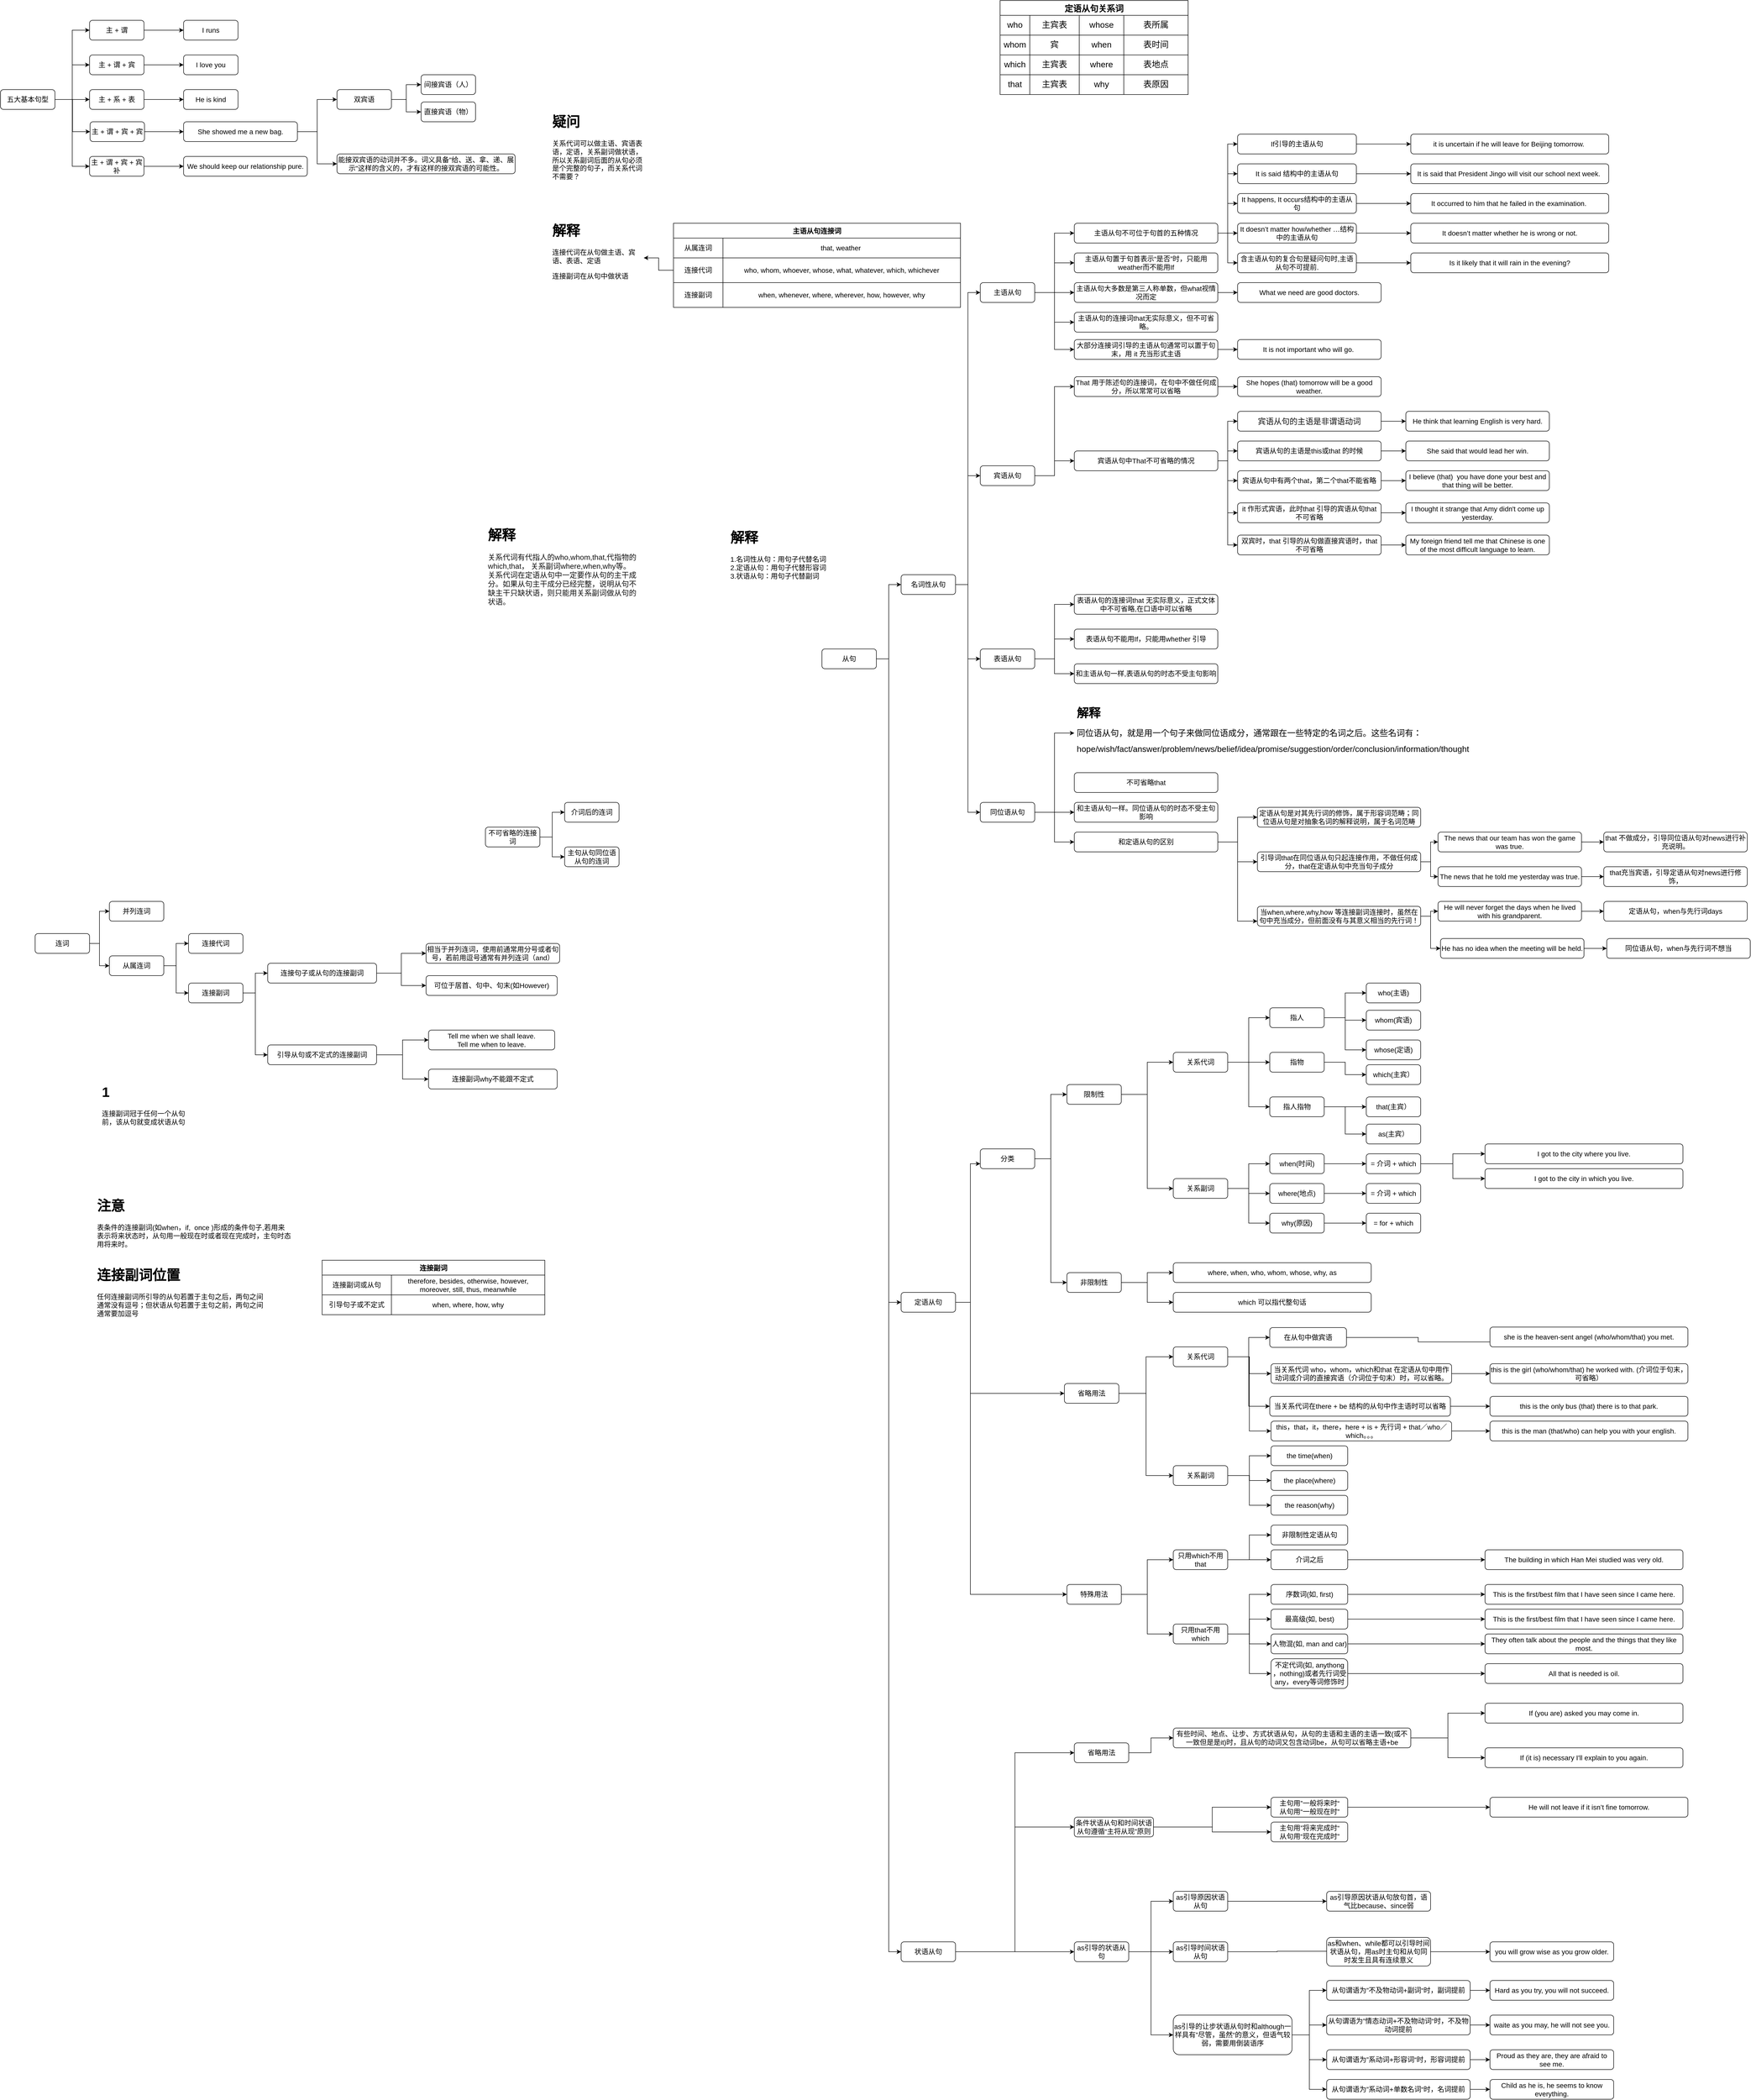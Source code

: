 <mxfile version="16.0.0" type="github">
  <diagram id="cXc33DGXLgx8d8EKlPw0" name="Page-1">
    <mxGraphModel dx="4061" dy="2016" grid="1" gridSize="10" guides="1" tooltips="1" connect="1" arrows="1" fold="1" page="1" pageScale="1" pageWidth="827" pageHeight="1169" math="0" shadow="0">
      <root>
        <mxCell id="0" />
        <mxCell id="1" parent="0" />
        <mxCell id="fdq9fxZ1Vu2edUadi-i_-5" style="edgeStyle=orthogonalEdgeStyle;rounded=0;orthogonalLoop=1;jettySize=auto;html=1;entryX=0;entryY=0.5;entryDx=0;entryDy=0;fontSize=14;" parent="1" source="fdq9fxZ1Vu2edUadi-i_-1" target="fdq9fxZ1Vu2edUadi-i_-2" edge="1">
          <mxGeometry relative="1" as="geometry" />
        </mxCell>
        <mxCell id="fdq9fxZ1Vu2edUadi-i_-7" style="edgeStyle=orthogonalEdgeStyle;rounded=0;orthogonalLoop=1;jettySize=auto;html=1;entryX=0;entryY=0.5;entryDx=0;entryDy=0;fontSize=14;" parent="1" source="fdq9fxZ1Vu2edUadi-i_-1" target="fdq9fxZ1Vu2edUadi-i_-4" edge="1">
          <mxGeometry relative="1" as="geometry" />
        </mxCell>
        <mxCell id="gS3lgQ0bvfWNoaPxvp5E-179" style="edgeStyle=orthogonalEdgeStyle;rounded=0;orthogonalLoop=1;jettySize=auto;html=1;entryX=0;entryY=0.5;entryDx=0;entryDy=0;fontSize=17;" edge="1" parent="1" source="fdq9fxZ1Vu2edUadi-i_-1" target="fdq9fxZ1Vu2edUadi-i_-3">
          <mxGeometry relative="1" as="geometry" />
        </mxCell>
        <mxCell id="fdq9fxZ1Vu2edUadi-i_-1" value="&lt;span style=&quot;font-size: 14px&quot;&gt;从句&lt;/span&gt;" style="rounded=1;whiteSpace=wrap;html=1;" parent="1" vertex="1">
          <mxGeometry x="-160" y="270" width="110" height="40" as="geometry" />
        </mxCell>
        <mxCell id="fdq9fxZ1Vu2edUadi-i_-14" style="edgeStyle=orthogonalEdgeStyle;rounded=0;orthogonalLoop=1;jettySize=auto;html=1;entryX=0;entryY=0.5;entryDx=0;entryDy=0;fontSize=14;" parent="1" source="fdq9fxZ1Vu2edUadi-i_-2" target="fdq9fxZ1Vu2edUadi-i_-9" edge="1">
          <mxGeometry relative="1" as="geometry" />
        </mxCell>
        <mxCell id="fdq9fxZ1Vu2edUadi-i_-15" style="edgeStyle=orthogonalEdgeStyle;rounded=0;orthogonalLoop=1;jettySize=auto;html=1;entryX=0;entryY=0.5;entryDx=0;entryDy=0;fontSize=14;" parent="1" source="fdq9fxZ1Vu2edUadi-i_-2" target="fdq9fxZ1Vu2edUadi-i_-10" edge="1">
          <mxGeometry relative="1" as="geometry" />
        </mxCell>
        <mxCell id="fdq9fxZ1Vu2edUadi-i_-16" style="edgeStyle=orthogonalEdgeStyle;rounded=0;orthogonalLoop=1;jettySize=auto;html=1;entryX=0;entryY=0.5;entryDx=0;entryDy=0;fontSize=14;" parent="1" source="fdq9fxZ1Vu2edUadi-i_-2" target="fdq9fxZ1Vu2edUadi-i_-12" edge="1">
          <mxGeometry relative="1" as="geometry" />
        </mxCell>
        <mxCell id="gS3lgQ0bvfWNoaPxvp5E-29" style="edgeStyle=orthogonalEdgeStyle;rounded=0;orthogonalLoop=1;jettySize=auto;html=1;entryX=0;entryY=0.5;entryDx=0;entryDy=0;" edge="1" parent="1" source="fdq9fxZ1Vu2edUadi-i_-2" target="fdq9fxZ1Vu2edUadi-i_-11">
          <mxGeometry relative="1" as="geometry" />
        </mxCell>
        <mxCell id="fdq9fxZ1Vu2edUadi-i_-2" value="&lt;span style=&quot;font-size: 14px&quot;&gt;名词性从句&lt;/span&gt;" style="rounded=1;whiteSpace=wrap;html=1;" parent="1" vertex="1">
          <mxGeometry y="120" width="110" height="40" as="geometry" />
        </mxCell>
        <mxCell id="gS3lgQ0bvfWNoaPxvp5E-188" style="edgeStyle=orthogonalEdgeStyle;rounded=0;orthogonalLoop=1;jettySize=auto;html=1;entryX=0;entryY=0.75;entryDx=0;entryDy=0;fontSize=17;" edge="1" parent="1" source="fdq9fxZ1Vu2edUadi-i_-3" target="gS3lgQ0bvfWNoaPxvp5E-180">
          <mxGeometry relative="1" as="geometry">
            <Array as="points">
              <mxPoint x="140" y="1590" />
              <mxPoint x="140" y="1310" />
            </Array>
          </mxGeometry>
        </mxCell>
        <mxCell id="gS3lgQ0bvfWNoaPxvp5E-225" style="edgeStyle=orthogonalEdgeStyle;rounded=0;orthogonalLoop=1;jettySize=auto;html=1;entryX=0;entryY=0.5;entryDx=0;entryDy=0;fontSize=17;" edge="1" parent="1" source="fdq9fxZ1Vu2edUadi-i_-3" target="gS3lgQ0bvfWNoaPxvp5E-218">
          <mxGeometry relative="1" as="geometry">
            <Array as="points">
              <mxPoint x="140" y="1590" />
              <mxPoint x="140" y="1774" />
            </Array>
          </mxGeometry>
        </mxCell>
        <mxCell id="gS3lgQ0bvfWNoaPxvp5E-251" style="edgeStyle=orthogonalEdgeStyle;rounded=0;orthogonalLoop=1;jettySize=auto;html=1;entryX=0;entryY=0.5;entryDx=0;entryDy=0;fontSize=17;" edge="1" parent="1" source="fdq9fxZ1Vu2edUadi-i_-3" target="gS3lgQ0bvfWNoaPxvp5E-250">
          <mxGeometry relative="1" as="geometry">
            <Array as="points">
              <mxPoint x="140" y="1590" />
              <mxPoint x="140" y="2180" />
            </Array>
          </mxGeometry>
        </mxCell>
        <mxCell id="fdq9fxZ1Vu2edUadi-i_-3" value="&lt;span style=&quot;font-size: 14px&quot;&gt;定语从句&lt;/span&gt;" style="rounded=1;whiteSpace=wrap;html=1;" parent="1" vertex="1">
          <mxGeometry y="1570" width="110" height="40" as="geometry" />
        </mxCell>
        <mxCell id="gS3lgQ0bvfWNoaPxvp5E-300" style="edgeStyle=orthogonalEdgeStyle;rounded=0;orthogonalLoop=1;jettySize=auto;html=1;fontSize=17;entryX=0;entryY=0.5;entryDx=0;entryDy=0;" edge="1" parent="1" source="fdq9fxZ1Vu2edUadi-i_-4" target="gS3lgQ0bvfWNoaPxvp5E-295">
          <mxGeometry relative="1" as="geometry">
            <mxPoint x="250" y="2750.0" as="targetPoint" />
          </mxGeometry>
        </mxCell>
        <mxCell id="gS3lgQ0bvfWNoaPxvp5E-303" style="edgeStyle=orthogonalEdgeStyle;rounded=0;orthogonalLoop=1;jettySize=auto;html=1;entryX=0;entryY=0.5;entryDx=0;entryDy=0;fontSize=17;" edge="1" parent="1" source="fdq9fxZ1Vu2edUadi-i_-4" target="gS3lgQ0bvfWNoaPxvp5E-288">
          <mxGeometry relative="1" as="geometry" />
        </mxCell>
        <mxCell id="gS3lgQ0bvfWNoaPxvp5E-313" style="edgeStyle=orthogonalEdgeStyle;rounded=0;orthogonalLoop=1;jettySize=auto;html=1;entryX=0;entryY=0.5;entryDx=0;entryDy=0;fontSize=17;" edge="1" parent="1" source="fdq9fxZ1Vu2edUadi-i_-4" target="gS3lgQ0bvfWNoaPxvp5E-304">
          <mxGeometry relative="1" as="geometry" />
        </mxCell>
        <mxCell id="fdq9fxZ1Vu2edUadi-i_-4" value="&lt;span style=&quot;font-size: 14px&quot;&gt;状语从句&lt;/span&gt;" style="rounded=1;whiteSpace=wrap;html=1;" parent="1" vertex="1">
          <mxGeometry y="2882" width="110" height="40" as="geometry" />
        </mxCell>
        <mxCell id="fdq9fxZ1Vu2edUadi-i_-8" value="&lt;h1&gt;解释&lt;/h1&gt;&lt;div&gt;1.名词性从句：用句子代替名词&lt;/div&gt;&lt;div&gt;2.定语从句：用句子代替形容词&lt;/div&gt;&lt;div&gt;3.状语从句：用句子代替副词&lt;/div&gt;&lt;p&gt;&lt;br&gt;&lt;/p&gt;" style="text;html=1;strokeColor=none;fillColor=none;spacing=5;spacingTop=-20;whiteSpace=wrap;overflow=hidden;rounded=0;fontSize=14;" parent="1" vertex="1">
          <mxGeometry x="-350" y="20" width="220" height="120" as="geometry" />
        </mxCell>
        <mxCell id="fdq9fxZ1Vu2edUadi-i_-123" style="edgeStyle=orthogonalEdgeStyle;rounded=0;orthogonalLoop=1;jettySize=auto;html=1;entryX=0;entryY=0.5;entryDx=0;entryDy=0;fontSize=14;" parent="1" source="fdq9fxZ1Vu2edUadi-i_-9" target="fdq9fxZ1Vu2edUadi-i_-122" edge="1">
          <mxGeometry relative="1" as="geometry" />
        </mxCell>
        <mxCell id="fdq9fxZ1Vu2edUadi-i_-131" style="edgeStyle=orthogonalEdgeStyle;rounded=0;orthogonalLoop=1;jettySize=auto;html=1;entryX=0;entryY=0.5;entryDx=0;entryDy=0;fontSize=14;" parent="1" source="fdq9fxZ1Vu2edUadi-i_-9" target="fdq9fxZ1Vu2edUadi-i_-126" edge="1">
          <mxGeometry relative="1" as="geometry" />
        </mxCell>
        <mxCell id="fdq9fxZ1Vu2edUadi-i_-132" style="edgeStyle=orthogonalEdgeStyle;rounded=0;orthogonalLoop=1;jettySize=auto;html=1;entryX=0;entryY=0.5;entryDx=0;entryDy=0;fontSize=14;" parent="1" source="fdq9fxZ1Vu2edUadi-i_-9" target="fdq9fxZ1Vu2edUadi-i_-127" edge="1">
          <mxGeometry relative="1" as="geometry" />
        </mxCell>
        <mxCell id="fdq9fxZ1Vu2edUadi-i_-134" style="edgeStyle=orthogonalEdgeStyle;rounded=0;orthogonalLoop=1;jettySize=auto;html=1;entryX=0;entryY=0.5;entryDx=0;entryDy=0;fontSize=14;" parent="1" source="fdq9fxZ1Vu2edUadi-i_-9" target="fdq9fxZ1Vu2edUadi-i_-133" edge="1">
          <mxGeometry relative="1" as="geometry" />
        </mxCell>
        <mxCell id="fdq9fxZ1Vu2edUadi-i_-136" style="edgeStyle=orthogonalEdgeStyle;rounded=0;orthogonalLoop=1;jettySize=auto;html=1;entryX=0;entryY=0.5;entryDx=0;entryDy=0;fontSize=14;" parent="1" source="fdq9fxZ1Vu2edUadi-i_-9" target="fdq9fxZ1Vu2edUadi-i_-135" edge="1">
          <mxGeometry relative="1" as="geometry" />
        </mxCell>
        <mxCell id="fdq9fxZ1Vu2edUadi-i_-9" value="&lt;span style=&quot;font-size: 14px&quot;&gt;主语从句&lt;/span&gt;" style="rounded=1;whiteSpace=wrap;html=1;" parent="1" vertex="1">
          <mxGeometry x="160" y="-470" width="110" height="40" as="geometry" />
        </mxCell>
        <mxCell id="gS3lgQ0bvfWNoaPxvp5E-4" style="edgeStyle=orthogonalEdgeStyle;rounded=0;orthogonalLoop=1;jettySize=auto;html=1;entryX=0;entryY=0.5;entryDx=0;entryDy=0;" edge="1" parent="1" source="fdq9fxZ1Vu2edUadi-i_-10" target="gS3lgQ0bvfWNoaPxvp5E-1">
          <mxGeometry relative="1" as="geometry" />
        </mxCell>
        <mxCell id="gS3lgQ0bvfWNoaPxvp5E-17" style="edgeStyle=orthogonalEdgeStyle;rounded=0;orthogonalLoop=1;jettySize=auto;html=1;" edge="1" parent="1" source="fdq9fxZ1Vu2edUadi-i_-10" target="gS3lgQ0bvfWNoaPxvp5E-6">
          <mxGeometry relative="1" as="geometry" />
        </mxCell>
        <mxCell id="fdq9fxZ1Vu2edUadi-i_-10" value="&lt;span style=&quot;font-size: 14px&quot;&gt;宾语从句&lt;/span&gt;" style="rounded=1;whiteSpace=wrap;html=1;" parent="1" vertex="1">
          <mxGeometry x="160" y="-100" width="110" height="40" as="geometry" />
        </mxCell>
        <mxCell id="gS3lgQ0bvfWNoaPxvp5E-32" style="edgeStyle=orthogonalEdgeStyle;rounded=0;orthogonalLoop=1;jettySize=auto;html=1;entryX=0;entryY=0.5;entryDx=0;entryDy=0;" edge="1" parent="1" source="fdq9fxZ1Vu2edUadi-i_-11" target="gS3lgQ0bvfWNoaPxvp5E-28">
          <mxGeometry relative="1" as="geometry" />
        </mxCell>
        <mxCell id="gS3lgQ0bvfWNoaPxvp5E-33" style="edgeStyle=orthogonalEdgeStyle;rounded=0;orthogonalLoop=1;jettySize=auto;html=1;entryX=0;entryY=0.5;entryDx=0;entryDy=0;" edge="1" parent="1" source="fdq9fxZ1Vu2edUadi-i_-11" target="gS3lgQ0bvfWNoaPxvp5E-30">
          <mxGeometry relative="1" as="geometry" />
        </mxCell>
        <mxCell id="gS3lgQ0bvfWNoaPxvp5E-34" style="edgeStyle=orthogonalEdgeStyle;rounded=0;orthogonalLoop=1;jettySize=auto;html=1;" edge="1" parent="1" source="fdq9fxZ1Vu2edUadi-i_-11" target="gS3lgQ0bvfWNoaPxvp5E-31">
          <mxGeometry relative="1" as="geometry" />
        </mxCell>
        <mxCell id="fdq9fxZ1Vu2edUadi-i_-11" value="&lt;span style=&quot;font-size: 14px&quot;&gt;表语从句&lt;/span&gt;" style="rounded=1;whiteSpace=wrap;html=1;" parent="1" vertex="1">
          <mxGeometry x="160" y="270" width="110" height="40" as="geometry" />
        </mxCell>
        <mxCell id="gS3lgQ0bvfWNoaPxvp5E-36" style="edgeStyle=orthogonalEdgeStyle;rounded=0;orthogonalLoop=1;jettySize=auto;html=1;entryX=0;entryY=0.5;entryDx=0;entryDy=0;" edge="1" parent="1" source="fdq9fxZ1Vu2edUadi-i_-12" target="gS3lgQ0bvfWNoaPxvp5E-35">
          <mxGeometry relative="1" as="geometry" />
        </mxCell>
        <mxCell id="gS3lgQ0bvfWNoaPxvp5E-44" style="edgeStyle=orthogonalEdgeStyle;rounded=0;orthogonalLoop=1;jettySize=auto;html=1;entryX=0;entryY=0.5;entryDx=0;entryDy=0;fontSize=17;" edge="1" parent="1" source="fdq9fxZ1Vu2edUadi-i_-12" target="gS3lgQ0bvfWNoaPxvp5E-40">
          <mxGeometry relative="1" as="geometry" />
        </mxCell>
        <mxCell id="gS3lgQ0bvfWNoaPxvp5E-45" style="edgeStyle=orthogonalEdgeStyle;rounded=0;orthogonalLoop=1;jettySize=auto;html=1;entryX=0;entryY=0.5;entryDx=0;entryDy=0;fontSize=17;" edge="1" parent="1" source="fdq9fxZ1Vu2edUadi-i_-12" target="gS3lgQ0bvfWNoaPxvp5E-41">
          <mxGeometry relative="1" as="geometry" />
        </mxCell>
        <mxCell id="fdq9fxZ1Vu2edUadi-i_-12" value="&lt;span style=&quot;font-size: 14px&quot;&gt;同位语从句&lt;/span&gt;" style="rounded=1;whiteSpace=wrap;html=1;" parent="1" vertex="1">
          <mxGeometry x="160" y="580" width="110" height="40" as="geometry" />
        </mxCell>
        <mxCell id="fdq9fxZ1Vu2edUadi-i_-27" value="主语从句连接词" style="shape=table;startSize=30;container=1;collapsible=0;childLayout=tableLayout;fontStyle=1;align=center;pointerEvents=1;fontSize=14;" parent="1" vertex="1">
          <mxGeometry x="-460" y="-590" width="580" height="170" as="geometry" />
        </mxCell>
        <mxCell id="fdq9fxZ1Vu2edUadi-i_-28" value="" style="shape=partialRectangle;html=1;whiteSpace=wrap;collapsible=0;dropTarget=0;pointerEvents=0;fillColor=none;top=0;left=0;bottom=0;right=0;points=[[0,0.5],[1,0.5]];portConstraint=eastwest;fontSize=14;" parent="fdq9fxZ1Vu2edUadi-i_-27" vertex="1">
          <mxGeometry y="30" width="580" height="40" as="geometry" />
        </mxCell>
        <mxCell id="fdq9fxZ1Vu2edUadi-i_-29" value="从属连词" style="shape=partialRectangle;html=1;whiteSpace=wrap;connectable=0;fillColor=none;top=0;left=0;bottom=0;right=0;overflow=hidden;pointerEvents=1;fontSize=14;" parent="fdq9fxZ1Vu2edUadi-i_-28" vertex="1">
          <mxGeometry width="100" height="40" as="geometry">
            <mxRectangle width="100" height="40" as="alternateBounds" />
          </mxGeometry>
        </mxCell>
        <mxCell id="fdq9fxZ1Vu2edUadi-i_-30" value="that, weather&amp;nbsp;" style="shape=partialRectangle;html=1;whiteSpace=wrap;connectable=0;fillColor=none;top=0;left=0;bottom=0;right=0;overflow=hidden;pointerEvents=1;fontSize=14;" parent="fdq9fxZ1Vu2edUadi-i_-28" vertex="1">
          <mxGeometry x="100" width="480" height="40" as="geometry">
            <mxRectangle width="480" height="40" as="alternateBounds" />
          </mxGeometry>
        </mxCell>
        <mxCell id="fdq9fxZ1Vu2edUadi-i_-32" value="" style="shape=partialRectangle;html=1;whiteSpace=wrap;collapsible=0;dropTarget=0;pointerEvents=0;fillColor=none;top=0;left=0;bottom=0;right=0;points=[[0,0.5],[1,0.5]];portConstraint=eastwest;fontSize=14;" parent="fdq9fxZ1Vu2edUadi-i_-27" vertex="1">
          <mxGeometry y="70" width="580" height="50" as="geometry" />
        </mxCell>
        <mxCell id="fdq9fxZ1Vu2edUadi-i_-33" value="连接代词" style="shape=partialRectangle;html=1;whiteSpace=wrap;connectable=0;fillColor=none;top=0;left=0;bottom=0;right=0;overflow=hidden;pointerEvents=1;fontSize=14;" parent="fdq9fxZ1Vu2edUadi-i_-32" vertex="1">
          <mxGeometry width="100" height="50" as="geometry">
            <mxRectangle width="100" height="50" as="alternateBounds" />
          </mxGeometry>
        </mxCell>
        <mxCell id="fdq9fxZ1Vu2edUadi-i_-34" value="who, whom, whoever, whose, what, whatever, which, whichever" style="shape=partialRectangle;html=1;whiteSpace=wrap;connectable=0;fillColor=none;top=0;left=0;bottom=0;right=0;overflow=hidden;pointerEvents=1;fontSize=14;" parent="fdq9fxZ1Vu2edUadi-i_-32" vertex="1">
          <mxGeometry x="100" width="480" height="50" as="geometry">
            <mxRectangle width="480" height="50" as="alternateBounds" />
          </mxGeometry>
        </mxCell>
        <mxCell id="fdq9fxZ1Vu2edUadi-i_-36" value="" style="shape=partialRectangle;html=1;whiteSpace=wrap;collapsible=0;dropTarget=0;pointerEvents=0;fillColor=none;top=0;left=0;bottom=0;right=0;points=[[0,0.5],[1,0.5]];portConstraint=eastwest;fontSize=14;" parent="fdq9fxZ1Vu2edUadi-i_-27" vertex="1">
          <mxGeometry y="120" width="580" height="50" as="geometry" />
        </mxCell>
        <mxCell id="fdq9fxZ1Vu2edUadi-i_-37" value="连接副词" style="shape=partialRectangle;html=1;whiteSpace=wrap;connectable=0;fillColor=none;top=0;left=0;bottom=0;right=0;overflow=hidden;pointerEvents=1;fontSize=14;" parent="fdq9fxZ1Vu2edUadi-i_-36" vertex="1">
          <mxGeometry width="100" height="50" as="geometry">
            <mxRectangle width="100" height="50" as="alternateBounds" />
          </mxGeometry>
        </mxCell>
        <mxCell id="fdq9fxZ1Vu2edUadi-i_-38" value="when, whenever, where, wherever, how, however, why" style="shape=partialRectangle;html=1;whiteSpace=wrap;connectable=0;fillColor=none;top=0;left=0;bottom=0;right=0;overflow=hidden;pointerEvents=1;fontSize=14;" parent="fdq9fxZ1Vu2edUadi-i_-36" vertex="1">
          <mxGeometry x="100" width="480" height="50" as="geometry">
            <mxRectangle width="480" height="50" as="alternateBounds" />
          </mxGeometry>
        </mxCell>
        <mxCell id="fdq9fxZ1Vu2edUadi-i_-74" value="&lt;h1&gt;解释&lt;/h1&gt;&lt;p&gt;连接代词在从句做主语、宾语、表语、定语&lt;/p&gt;&lt;p&gt;连接副词在从句中做状语&lt;/p&gt;" style="text;html=1;strokeColor=none;fillColor=none;spacing=5;spacingTop=-20;whiteSpace=wrap;overflow=hidden;rounded=0;fontSize=14;" parent="1" vertex="1">
          <mxGeometry x="-710" y="-600" width="190" height="160" as="geometry" />
        </mxCell>
        <mxCell id="fdq9fxZ1Vu2edUadi-i_-75" style="edgeStyle=orthogonalEdgeStyle;rounded=0;orthogonalLoop=1;jettySize=auto;html=1;fontSize=14;" parent="1" source="fdq9fxZ1Vu2edUadi-i_-32" target="fdq9fxZ1Vu2edUadi-i_-74" edge="1">
          <mxGeometry relative="1" as="geometry" />
        </mxCell>
        <mxCell id="fdq9fxZ1Vu2edUadi-i_-76" value="&lt;h1&gt;疑问&lt;/h1&gt;&lt;p&gt;关系代词可以做主语、宾语表语，定语，关系副词做状语，所以关系副词后面的从句必须是个完整的句子，而关系代词不需要？&lt;/p&gt;" style="text;html=1;strokeColor=none;fillColor=none;spacing=5;spacingTop=-20;whiteSpace=wrap;overflow=hidden;rounded=0;fontSize=14;" parent="1" vertex="1">
          <mxGeometry x="-710" y="-820" width="190" height="160" as="geometry" />
        </mxCell>
        <mxCell id="fdq9fxZ1Vu2edUadi-i_-82" style="edgeStyle=orthogonalEdgeStyle;rounded=0;orthogonalLoop=1;jettySize=auto;html=1;entryX=0;entryY=0.5;entryDx=0;entryDy=0;fontSize=14;" parent="1" source="fdq9fxZ1Vu2edUadi-i_-77" target="fdq9fxZ1Vu2edUadi-i_-79" edge="1">
          <mxGeometry relative="1" as="geometry" />
        </mxCell>
        <mxCell id="fdq9fxZ1Vu2edUadi-i_-83" style="edgeStyle=orthogonalEdgeStyle;rounded=0;orthogonalLoop=1;jettySize=auto;html=1;entryX=0;entryY=0.5;entryDx=0;entryDy=0;fontSize=14;" parent="1" source="fdq9fxZ1Vu2edUadi-i_-77" target="fdq9fxZ1Vu2edUadi-i_-78" edge="1">
          <mxGeometry relative="1" as="geometry" />
        </mxCell>
        <mxCell id="fdq9fxZ1Vu2edUadi-i_-77" value="&lt;span style=&quot;font-size: 14px&quot;&gt;连词&lt;/span&gt;" style="rounded=1;whiteSpace=wrap;html=1;" parent="1" vertex="1">
          <mxGeometry x="-1750" y="845" width="110" height="40" as="geometry" />
        </mxCell>
        <mxCell id="fdq9fxZ1Vu2edUadi-i_-84" style="edgeStyle=orthogonalEdgeStyle;rounded=0;orthogonalLoop=1;jettySize=auto;html=1;entryX=0;entryY=0.5;entryDx=0;entryDy=0;fontSize=14;" parent="1" source="fdq9fxZ1Vu2edUadi-i_-78" target="fdq9fxZ1Vu2edUadi-i_-80" edge="1">
          <mxGeometry relative="1" as="geometry" />
        </mxCell>
        <mxCell id="fdq9fxZ1Vu2edUadi-i_-85" style="edgeStyle=orthogonalEdgeStyle;rounded=0;orthogonalLoop=1;jettySize=auto;html=1;entryX=0;entryY=0.5;entryDx=0;entryDy=0;fontSize=14;" parent="1" source="fdq9fxZ1Vu2edUadi-i_-78" target="fdq9fxZ1Vu2edUadi-i_-81" edge="1">
          <mxGeometry relative="1" as="geometry" />
        </mxCell>
        <mxCell id="fdq9fxZ1Vu2edUadi-i_-78" value="&lt;span style=&quot;font-size: 14px&quot;&gt;从属连词&lt;/span&gt;" style="rounded=1;whiteSpace=wrap;html=1;" parent="1" vertex="1">
          <mxGeometry x="-1600" y="890" width="110" height="40" as="geometry" />
        </mxCell>
        <mxCell id="fdq9fxZ1Vu2edUadi-i_-79" value="&lt;span style=&quot;font-size: 14px&quot;&gt;并列连词&lt;/span&gt;" style="rounded=1;whiteSpace=wrap;html=1;" parent="1" vertex="1">
          <mxGeometry x="-1600" y="780" width="110" height="40" as="geometry" />
        </mxCell>
        <mxCell id="fdq9fxZ1Vu2edUadi-i_-80" value="&lt;span style=&quot;font-size: 14px&quot;&gt;连接代词&lt;/span&gt;" style="rounded=1;whiteSpace=wrap;html=1;" parent="1" vertex="1">
          <mxGeometry x="-1440" y="845" width="110" height="40" as="geometry" />
        </mxCell>
        <mxCell id="fdq9fxZ1Vu2edUadi-i_-94" style="edgeStyle=orthogonalEdgeStyle;rounded=0;orthogonalLoop=1;jettySize=auto;html=1;entryX=0;entryY=0.5;entryDx=0;entryDy=0;fontSize=14;" parent="1" source="fdq9fxZ1Vu2edUadi-i_-81" target="fdq9fxZ1Vu2edUadi-i_-92" edge="1">
          <mxGeometry relative="1" as="geometry" />
        </mxCell>
        <mxCell id="fdq9fxZ1Vu2edUadi-i_-95" style="edgeStyle=orthogonalEdgeStyle;rounded=0;orthogonalLoop=1;jettySize=auto;html=1;entryX=0;entryY=0.5;entryDx=0;entryDy=0;fontSize=14;" parent="1" source="fdq9fxZ1Vu2edUadi-i_-81" target="fdq9fxZ1Vu2edUadi-i_-93" edge="1">
          <mxGeometry relative="1" as="geometry" />
        </mxCell>
        <mxCell id="fdq9fxZ1Vu2edUadi-i_-81" value="&lt;span style=&quot;font-size: 14px&quot;&gt;连接副词&lt;/span&gt;" style="rounded=1;whiteSpace=wrap;html=1;" parent="1" vertex="1">
          <mxGeometry x="-1440" y="945" width="110" height="40" as="geometry" />
        </mxCell>
        <mxCell id="fdq9fxZ1Vu2edUadi-i_-87" value="&lt;h1&gt;解释&lt;/h1&gt;&lt;p&gt;&lt;span style=&quot;color: rgb(18 , 18 , 18) ; font-family: , &amp;#34;blinkmacsystemfont&amp;#34; , &amp;#34;helvetica neue&amp;#34; , &amp;#34;pingfang sc&amp;#34; , &amp;#34;microsoft yahei&amp;#34; , &amp;#34;source han sans sc&amp;#34; , &amp;#34;noto sans cjk sc&amp;#34; , &amp;#34;wenquanyi micro hei&amp;#34; , sans-serif ; font-size: 15px ; background-color: rgb(255 , 255 , 255)&quot;&gt;关系代词有代指人的who,whom,that,代指物的which,that， 关系副词where,when,why等。关系代词在定语从句中一定要作从句的主干成分。如果从句主干成分已经完整，说明从句不缺主干只缺状语，则只能用关系副词做从句的状语。&lt;/span&gt;&lt;br&gt;&lt;/p&gt;" style="text;html=1;strokeColor=none;fillColor=none;spacing=5;spacingTop=-20;whiteSpace=wrap;overflow=hidden;rounded=0;fontSize=14;" parent="1" vertex="1">
          <mxGeometry x="-840" y="15" width="310" height="175" as="geometry" />
        </mxCell>
        <mxCell id="fdq9fxZ1Vu2edUadi-i_-88" value="&lt;h1&gt;1&lt;/h1&gt;&lt;p&gt;连接副词冠于任何一个从句前，该从句就变成状语从句&lt;/p&gt;" style="text;html=1;strokeColor=none;fillColor=none;spacing=5;spacingTop=-20;whiteSpace=wrap;overflow=hidden;rounded=0;fontSize=14;" parent="1" vertex="1">
          <mxGeometry x="-1620" y="1140" width="190" height="120" as="geometry" />
        </mxCell>
        <mxCell id="fdq9fxZ1Vu2edUadi-i_-89" value="&lt;h1&gt;连接副词位置&lt;/h1&gt;&lt;div&gt;任何连接副词所引导的从句若置于主句之后，两句之间通常没有逗号；但状语从句若置于主句之前，两句之间通常要加逗号&lt;/div&gt;" style="text;html=1;strokeColor=none;fillColor=none;spacing=5;spacingTop=-20;whiteSpace=wrap;overflow=hidden;rounded=0;fontSize=14;" parent="1" vertex="1">
          <mxGeometry x="-1630" y="1510" width="350" height="131" as="geometry" />
        </mxCell>
        <mxCell id="fdq9fxZ1Vu2edUadi-i_-91" value="&lt;h1&gt;注意&lt;/h1&gt;&lt;p&gt;表条件的连接副词(如when，if,&amp;nbsp; once )形成的条件句子,若用来表示将来状态时，从句用一般现在时或者现在完成时，主句时态用将来时。&lt;/p&gt;" style="text;html=1;strokeColor=none;fillColor=none;spacing=5;spacingTop=-20;whiteSpace=wrap;overflow=hidden;rounded=0;fontSize=14;" parent="1" vertex="1">
          <mxGeometry x="-1630" y="1370" width="400" height="120" as="geometry" />
        </mxCell>
        <mxCell id="fdq9fxZ1Vu2edUadi-i_-113" style="edgeStyle=orthogonalEdgeStyle;rounded=0;orthogonalLoop=1;jettySize=auto;html=1;fontSize=14;" parent="1" source="fdq9fxZ1Vu2edUadi-i_-92" target="fdq9fxZ1Vu2edUadi-i_-96" edge="1">
          <mxGeometry relative="1" as="geometry" />
        </mxCell>
        <mxCell id="fdq9fxZ1Vu2edUadi-i_-114" style="edgeStyle=orthogonalEdgeStyle;rounded=0;orthogonalLoop=1;jettySize=auto;html=1;fontSize=14;" parent="1" source="fdq9fxZ1Vu2edUadi-i_-92" target="fdq9fxZ1Vu2edUadi-i_-97" edge="1">
          <mxGeometry relative="1" as="geometry" />
        </mxCell>
        <mxCell id="fdq9fxZ1Vu2edUadi-i_-92" value="&lt;span style=&quot;font-size: 14px&quot;&gt;连接句子或从句的连接副词&lt;/span&gt;" style="rounded=1;whiteSpace=wrap;html=1;" parent="1" vertex="1">
          <mxGeometry x="-1280" y="905" width="220" height="40" as="geometry" />
        </mxCell>
        <mxCell id="fdq9fxZ1Vu2edUadi-i_-115" style="edgeStyle=orthogonalEdgeStyle;rounded=0;orthogonalLoop=1;jettySize=auto;html=1;entryX=0;entryY=0.5;entryDx=0;entryDy=0;fontSize=14;" parent="1" source="fdq9fxZ1Vu2edUadi-i_-93" target="fdq9fxZ1Vu2edUadi-i_-98" edge="1">
          <mxGeometry relative="1" as="geometry" />
        </mxCell>
        <mxCell id="fdq9fxZ1Vu2edUadi-i_-116" style="edgeStyle=orthogonalEdgeStyle;rounded=0;orthogonalLoop=1;jettySize=auto;html=1;entryX=0;entryY=0.5;entryDx=0;entryDy=0;fontSize=14;" parent="1" source="fdq9fxZ1Vu2edUadi-i_-93" target="fdq9fxZ1Vu2edUadi-i_-99" edge="1">
          <mxGeometry relative="1" as="geometry" />
        </mxCell>
        <mxCell id="fdq9fxZ1Vu2edUadi-i_-93" value="&lt;span style=&quot;font-size: 14px&quot;&gt;引导从句或不定式的连接副词&lt;/span&gt;" style="rounded=1;whiteSpace=wrap;html=1;" parent="1" vertex="1">
          <mxGeometry x="-1280" y="1070" width="220" height="40" as="geometry" />
        </mxCell>
        <mxCell id="fdq9fxZ1Vu2edUadi-i_-96" value="&lt;span style=&quot;font-size: 14px&quot;&gt;相当于并列连词，使用前通常用分号或者句号，若前用逗号通常有并列连词（and）&lt;/span&gt;" style="rounded=1;whiteSpace=wrap;html=1;" parent="1" vertex="1">
          <mxGeometry x="-960" y="865" width="270" height="40" as="geometry" />
        </mxCell>
        <mxCell id="fdq9fxZ1Vu2edUadi-i_-97" value="&lt;span style=&quot;font-size: 14px&quot;&gt;可位于居首、句中、句末(如However)&lt;/span&gt;" style="rounded=1;whiteSpace=wrap;html=1;" parent="1" vertex="1">
          <mxGeometry x="-960" y="930" width="265" height="40" as="geometry" />
        </mxCell>
        <mxCell id="fdq9fxZ1Vu2edUadi-i_-98" value="&lt;span style=&quot;font-size: 14px&quot;&gt;Tell me when we shall leave.&lt;br&gt;Tell me when to leave.&lt;br&gt;&lt;/span&gt;" style="rounded=1;whiteSpace=wrap;html=1;" parent="1" vertex="1">
          <mxGeometry x="-955" y="1040" width="255" height="40" as="geometry" />
        </mxCell>
        <mxCell id="fdq9fxZ1Vu2edUadi-i_-99" value="&lt;span style=&quot;font-size: 14px&quot;&gt;连接副词why不能跟不定式&lt;/span&gt;" style="rounded=1;whiteSpace=wrap;html=1;" parent="1" vertex="1">
          <mxGeometry x="-955" y="1119" width="260" height="40" as="geometry" />
        </mxCell>
        <mxCell id="fdq9fxZ1Vu2edUadi-i_-100" value="连接副词" style="shape=table;startSize=30;container=1;collapsible=0;childLayout=tableLayout;fontStyle=1;align=center;pointerEvents=1;fontSize=14;" parent="1" vertex="1">
          <mxGeometry x="-1170" y="1505" width="450" height="110" as="geometry" />
        </mxCell>
        <mxCell id="fdq9fxZ1Vu2edUadi-i_-105" value="" style="shape=partialRectangle;html=1;whiteSpace=wrap;collapsible=0;dropTarget=0;pointerEvents=0;fillColor=none;top=0;left=0;bottom=0;right=0;points=[[0,0.5],[1,0.5]];portConstraint=eastwest;fontSize=14;" parent="fdq9fxZ1Vu2edUadi-i_-100" vertex="1">
          <mxGeometry y="30" width="450" height="40" as="geometry" />
        </mxCell>
        <mxCell id="fdq9fxZ1Vu2edUadi-i_-106" value="连接副词或从句" style="shape=partialRectangle;html=1;whiteSpace=wrap;connectable=0;fillColor=none;top=0;left=0;bottom=0;right=0;overflow=hidden;pointerEvents=1;fontSize=14;" parent="fdq9fxZ1Vu2edUadi-i_-105" vertex="1">
          <mxGeometry width="140" height="40" as="geometry">
            <mxRectangle width="140" height="40" as="alternateBounds" />
          </mxGeometry>
        </mxCell>
        <mxCell id="fdq9fxZ1Vu2edUadi-i_-107" value="therefore, besides, otherwise, however, moreover, still, thus, meanwhile" style="shape=partialRectangle;html=1;whiteSpace=wrap;connectable=0;fillColor=none;top=0;left=0;bottom=0;right=0;overflow=hidden;pointerEvents=1;fontSize=14;" parent="fdq9fxZ1Vu2edUadi-i_-105" vertex="1">
          <mxGeometry x="140" width="310" height="40" as="geometry">
            <mxRectangle width="310" height="40" as="alternateBounds" />
          </mxGeometry>
        </mxCell>
        <mxCell id="fdq9fxZ1Vu2edUadi-i_-101" value="" style="shape=partialRectangle;html=1;whiteSpace=wrap;collapsible=0;dropTarget=0;pointerEvents=0;fillColor=none;top=0;left=0;bottom=0;right=0;points=[[0,0.5],[1,0.5]];portConstraint=eastwest;fontSize=14;" parent="fdq9fxZ1Vu2edUadi-i_-100" vertex="1">
          <mxGeometry y="70" width="450" height="40" as="geometry" />
        </mxCell>
        <mxCell id="fdq9fxZ1Vu2edUadi-i_-102" value="引导句子或不定式" style="shape=partialRectangle;html=1;whiteSpace=wrap;connectable=0;fillColor=none;top=0;left=0;bottom=0;right=0;overflow=hidden;pointerEvents=1;fontSize=14;" parent="fdq9fxZ1Vu2edUadi-i_-101" vertex="1">
          <mxGeometry width="140" height="40" as="geometry">
            <mxRectangle width="140" height="40" as="alternateBounds" />
          </mxGeometry>
        </mxCell>
        <mxCell id="fdq9fxZ1Vu2edUadi-i_-103" value="when, where, how, why" style="shape=partialRectangle;html=1;whiteSpace=wrap;connectable=0;fillColor=none;top=0;left=0;bottom=0;right=0;overflow=hidden;pointerEvents=1;fontSize=14;" parent="fdq9fxZ1Vu2edUadi-i_-101" vertex="1">
          <mxGeometry x="140" width="310" height="40" as="geometry">
            <mxRectangle width="310" height="40" as="alternateBounds" />
          </mxGeometry>
        </mxCell>
        <mxCell id="fdq9fxZ1Vu2edUadi-i_-120" style="edgeStyle=orthogonalEdgeStyle;rounded=0;orthogonalLoop=1;jettySize=auto;html=1;entryX=0;entryY=0.5;entryDx=0;entryDy=0;fontSize=14;" parent="1" source="fdq9fxZ1Vu2edUadi-i_-117" target="fdq9fxZ1Vu2edUadi-i_-118" edge="1">
          <mxGeometry relative="1" as="geometry" />
        </mxCell>
        <mxCell id="fdq9fxZ1Vu2edUadi-i_-121" style="edgeStyle=orthogonalEdgeStyle;rounded=0;orthogonalLoop=1;jettySize=auto;html=1;fontSize=14;" parent="1" source="fdq9fxZ1Vu2edUadi-i_-117" target="fdq9fxZ1Vu2edUadi-i_-119" edge="1">
          <mxGeometry relative="1" as="geometry" />
        </mxCell>
        <mxCell id="fdq9fxZ1Vu2edUadi-i_-117" value="&lt;span style=&quot;font-size: 14px&quot;&gt;不可省略的连接词&lt;/span&gt;" style="rounded=1;whiteSpace=wrap;html=1;" parent="1" vertex="1">
          <mxGeometry x="-840" y="630" width="110" height="40" as="geometry" />
        </mxCell>
        <mxCell id="fdq9fxZ1Vu2edUadi-i_-118" value="&lt;span style=&quot;font-size: 14px&quot;&gt;介词后的连词&lt;/span&gt;" style="rounded=1;whiteSpace=wrap;html=1;" parent="1" vertex="1">
          <mxGeometry x="-680" y="580" width="110" height="40" as="geometry" />
        </mxCell>
        <mxCell id="fdq9fxZ1Vu2edUadi-i_-119" value="&lt;span style=&quot;font-size: 14px&quot;&gt;主句从句同位语从句的连词&lt;/span&gt;" style="rounded=1;whiteSpace=wrap;html=1;" parent="1" vertex="1">
          <mxGeometry x="-680" y="670" width="110" height="40" as="geometry" />
        </mxCell>
        <mxCell id="fdq9fxZ1Vu2edUadi-i_-125" style="edgeStyle=orthogonalEdgeStyle;rounded=0;orthogonalLoop=1;jettySize=auto;html=1;fontSize=14;" parent="1" source="fdq9fxZ1Vu2edUadi-i_-122" target="fdq9fxZ1Vu2edUadi-i_-124" edge="1">
          <mxGeometry relative="1" as="geometry" />
        </mxCell>
        <mxCell id="fdq9fxZ1Vu2edUadi-i_-122" value="&lt;span style=&quot;font-size: 14px&quot;&gt;大部分连接词引导的主语从句通常可以置于句末，用 it 充当形式主语&lt;/span&gt;" style="rounded=1;whiteSpace=wrap;html=1;" parent="1" vertex="1">
          <mxGeometry x="350" y="-355" width="290" height="40" as="geometry" />
        </mxCell>
        <mxCell id="fdq9fxZ1Vu2edUadi-i_-124" value="&lt;span style=&quot;font-size: 14px&quot;&gt;It is not important who will go.&amp;nbsp;&lt;/span&gt;" style="rounded=1;whiteSpace=wrap;html=1;" parent="1" vertex="1">
          <mxGeometry x="680" y="-355" width="290" height="40" as="geometry" />
        </mxCell>
        <mxCell id="fdq9fxZ1Vu2edUadi-i_-126" value="&lt;span style=&quot;font-size: 14px&quot;&gt;主语从句的连接词that无实际意义，但不可省略。&lt;/span&gt;" style="rounded=1;whiteSpace=wrap;html=1;" parent="1" vertex="1">
          <mxGeometry x="350" y="-410" width="290" height="40" as="geometry" />
        </mxCell>
        <mxCell id="fdq9fxZ1Vu2edUadi-i_-130" style="edgeStyle=orthogonalEdgeStyle;rounded=0;orthogonalLoop=1;jettySize=auto;html=1;entryX=0;entryY=0.5;entryDx=0;entryDy=0;fontSize=14;" parent="1" source="fdq9fxZ1Vu2edUadi-i_-127" target="fdq9fxZ1Vu2edUadi-i_-129" edge="1">
          <mxGeometry relative="1" as="geometry" />
        </mxCell>
        <mxCell id="fdq9fxZ1Vu2edUadi-i_-127" value="&lt;span style=&quot;font-size: 14px&quot;&gt;主语从句大多数是第三人称单数，但what视情况而定&lt;/span&gt;" style="rounded=1;whiteSpace=wrap;html=1;" parent="1" vertex="1">
          <mxGeometry x="350" y="-470" width="290" height="40" as="geometry" />
        </mxCell>
        <mxCell id="fdq9fxZ1Vu2edUadi-i_-129" value="&lt;div&gt;&lt;span style=&quot;font-size: 14px&quot;&gt;What we need are good doctors.&lt;/span&gt;&lt;/div&gt;" style="rounded=1;whiteSpace=wrap;html=1;" parent="1" vertex="1">
          <mxGeometry x="680" y="-470" width="290" height="40" as="geometry" />
        </mxCell>
        <mxCell id="fdq9fxZ1Vu2edUadi-i_-133" value="&lt;span style=&quot;font-size: 14px&quot;&gt;主语从句置于句首表示“是否”时，只能用weather而不能用If&lt;/span&gt;" style="rounded=1;whiteSpace=wrap;html=1;" parent="1" vertex="1">
          <mxGeometry x="350" y="-530" width="290" height="40" as="geometry" />
        </mxCell>
        <mxCell id="fdq9fxZ1Vu2edUadi-i_-143" style="edgeStyle=orthogonalEdgeStyle;rounded=0;orthogonalLoop=1;jettySize=auto;html=1;entryX=0;entryY=0.5;entryDx=0;entryDy=0;fontSize=14;" parent="1" source="fdq9fxZ1Vu2edUadi-i_-135" target="fdq9fxZ1Vu2edUadi-i_-137" edge="1">
          <mxGeometry relative="1" as="geometry" />
        </mxCell>
        <mxCell id="fdq9fxZ1Vu2edUadi-i_-144" style="edgeStyle=orthogonalEdgeStyle;rounded=0;orthogonalLoop=1;jettySize=auto;html=1;entryX=0;entryY=0.5;entryDx=0;entryDy=0;fontSize=14;" parent="1" source="fdq9fxZ1Vu2edUadi-i_-135" target="fdq9fxZ1Vu2edUadi-i_-138" edge="1">
          <mxGeometry relative="1" as="geometry" />
        </mxCell>
        <mxCell id="fdq9fxZ1Vu2edUadi-i_-145" style="edgeStyle=orthogonalEdgeStyle;rounded=0;orthogonalLoop=1;jettySize=auto;html=1;entryX=0;entryY=0.5;entryDx=0;entryDy=0;fontSize=14;" parent="1" source="fdq9fxZ1Vu2edUadi-i_-135" target="fdq9fxZ1Vu2edUadi-i_-139" edge="1">
          <mxGeometry relative="1" as="geometry" />
        </mxCell>
        <mxCell id="fdq9fxZ1Vu2edUadi-i_-146" style="edgeStyle=orthogonalEdgeStyle;rounded=0;orthogonalLoop=1;jettySize=auto;html=1;entryX=0;entryY=0.5;entryDx=0;entryDy=0;fontSize=14;" parent="1" source="fdq9fxZ1Vu2edUadi-i_-135" target="fdq9fxZ1Vu2edUadi-i_-141" edge="1">
          <mxGeometry relative="1" as="geometry" />
        </mxCell>
        <mxCell id="fdq9fxZ1Vu2edUadi-i_-147" style="edgeStyle=orthogonalEdgeStyle;rounded=0;orthogonalLoop=1;jettySize=auto;html=1;entryX=0;entryY=0.5;entryDx=0;entryDy=0;fontSize=14;" parent="1" source="fdq9fxZ1Vu2edUadi-i_-135" target="fdq9fxZ1Vu2edUadi-i_-142" edge="1">
          <mxGeometry relative="1" as="geometry" />
        </mxCell>
        <mxCell id="fdq9fxZ1Vu2edUadi-i_-135" value="&lt;span style=&quot;font-size: 14px&quot;&gt;主语从句不可位于句首的五种情况&lt;/span&gt;" style="rounded=1;whiteSpace=wrap;html=1;" parent="1" vertex="1">
          <mxGeometry x="350" y="-590" width="290" height="40" as="geometry" />
        </mxCell>
        <mxCell id="fdq9fxZ1Vu2edUadi-i_-154" style="edgeStyle=orthogonalEdgeStyle;rounded=0;orthogonalLoop=1;jettySize=auto;html=1;entryX=0;entryY=0.5;entryDx=0;entryDy=0;fontSize=14;" parent="1" source="fdq9fxZ1Vu2edUadi-i_-137" target="fdq9fxZ1Vu2edUadi-i_-149" edge="1">
          <mxGeometry relative="1" as="geometry" />
        </mxCell>
        <mxCell id="fdq9fxZ1Vu2edUadi-i_-137" value="&lt;div&gt;&lt;span style=&quot;font-size: 14px&quot;&gt;If引导的主语从句&lt;/span&gt;&lt;/div&gt;" style="rounded=1;whiteSpace=wrap;html=1;" parent="1" vertex="1">
          <mxGeometry x="680" y="-770" width="240" height="40" as="geometry" />
        </mxCell>
        <mxCell id="fdq9fxZ1Vu2edUadi-i_-155" style="edgeStyle=orthogonalEdgeStyle;rounded=0;orthogonalLoop=1;jettySize=auto;html=1;fontSize=14;" parent="1" source="fdq9fxZ1Vu2edUadi-i_-138" target="fdq9fxZ1Vu2edUadi-i_-150" edge="1">
          <mxGeometry relative="1" as="geometry" />
        </mxCell>
        <mxCell id="fdq9fxZ1Vu2edUadi-i_-138" value="&lt;div&gt;&lt;span style=&quot;font-size: 14px&quot;&gt;It is said 结构中的主语从句&lt;/span&gt;&lt;/div&gt;" style="rounded=1;whiteSpace=wrap;html=1;" parent="1" vertex="1">
          <mxGeometry x="680" y="-710" width="240" height="40" as="geometry" />
        </mxCell>
        <mxCell id="fdq9fxZ1Vu2edUadi-i_-156" style="edgeStyle=orthogonalEdgeStyle;rounded=0;orthogonalLoop=1;jettySize=auto;html=1;fontSize=14;" parent="1" source="fdq9fxZ1Vu2edUadi-i_-139" target="fdq9fxZ1Vu2edUadi-i_-151" edge="1">
          <mxGeometry relative="1" as="geometry" />
        </mxCell>
        <mxCell id="fdq9fxZ1Vu2edUadi-i_-139" value="&lt;div&gt;&lt;span style=&quot;font-size: 14px&quot;&gt;It happens, It occurs结构中的主语从句&lt;/span&gt;&lt;/div&gt;" style="rounded=1;whiteSpace=wrap;html=1;" parent="1" vertex="1">
          <mxGeometry x="680" y="-650" width="240" height="40" as="geometry" />
        </mxCell>
        <mxCell id="fdq9fxZ1Vu2edUadi-i_-158" style="edgeStyle=orthogonalEdgeStyle;rounded=0;orthogonalLoop=1;jettySize=auto;html=1;fontSize=14;" parent="1" source="fdq9fxZ1Vu2edUadi-i_-141" target="fdq9fxZ1Vu2edUadi-i_-152" edge="1">
          <mxGeometry relative="1" as="geometry" />
        </mxCell>
        <mxCell id="fdq9fxZ1Vu2edUadi-i_-141" value="&lt;span style=&quot;font-size: 14px&quot;&gt;It doesn’t matter how/whether …结构中的主语从句&lt;/span&gt;" style="rounded=1;whiteSpace=wrap;html=1;" parent="1" vertex="1">
          <mxGeometry x="680" y="-590" width="240" height="40" as="geometry" />
        </mxCell>
        <mxCell id="fdq9fxZ1Vu2edUadi-i_-159" style="edgeStyle=orthogonalEdgeStyle;rounded=0;orthogonalLoop=1;jettySize=auto;html=1;entryX=0;entryY=0.5;entryDx=0;entryDy=0;fontSize=14;" parent="1" source="fdq9fxZ1Vu2edUadi-i_-142" target="fdq9fxZ1Vu2edUadi-i_-153" edge="1">
          <mxGeometry relative="1" as="geometry" />
        </mxCell>
        <mxCell id="fdq9fxZ1Vu2edUadi-i_-142" value="&lt;span style=&quot;font-size: 14px&quot;&gt;含主语从句的复合句是疑问句时,主语从句不可提前.&lt;/span&gt;" style="rounded=1;whiteSpace=wrap;html=1;" parent="1" vertex="1">
          <mxGeometry x="680" y="-530" width="240" height="40" as="geometry" />
        </mxCell>
        <mxCell id="fdq9fxZ1Vu2edUadi-i_-149" value="&lt;div&gt;&lt;span style=&quot;font-size: 14px&quot;&gt;it is uncertain if he will leave for Beijing tomorrow.&amp;nbsp;&lt;/span&gt;&lt;/div&gt;" style="rounded=1;whiteSpace=wrap;html=1;" parent="1" vertex="1">
          <mxGeometry x="1030" y="-770" width="400" height="40" as="geometry" />
        </mxCell>
        <mxCell id="fdq9fxZ1Vu2edUadi-i_-150" value="&lt;div&gt;&lt;span style=&quot;font-size: 14px&quot;&gt;It is said that President Jingo will visit our school next week.&amp;nbsp;&lt;/span&gt;&lt;/div&gt;" style="rounded=1;whiteSpace=wrap;html=1;" parent="1" vertex="1">
          <mxGeometry x="1030" y="-710" width="400" height="40" as="geometry" />
        </mxCell>
        <mxCell id="fdq9fxZ1Vu2edUadi-i_-151" value="&lt;div&gt;&lt;span style=&quot;font-size: 14px&quot;&gt;It occurred to him that he failed in the examination.&amp;nbsp;&lt;/span&gt;&lt;/div&gt;" style="rounded=1;whiteSpace=wrap;html=1;" parent="1" vertex="1">
          <mxGeometry x="1030" y="-650" width="400" height="40" as="geometry" />
        </mxCell>
        <mxCell id="fdq9fxZ1Vu2edUadi-i_-152" value="&lt;div&gt;&lt;span style=&quot;font-size: 14px&quot;&gt;It doesn’t matter whether he is wrong or not.&lt;/span&gt;&lt;/div&gt;" style="rounded=1;whiteSpace=wrap;html=1;" parent="1" vertex="1">
          <mxGeometry x="1030" y="-590" width="400" height="40" as="geometry" />
        </mxCell>
        <mxCell id="fdq9fxZ1Vu2edUadi-i_-153" value="&lt;div&gt;&lt;span style=&quot;font-size: 14px&quot;&gt;Is it likely that it will rain in the evening?&lt;/span&gt;&lt;/div&gt;" style="rounded=1;whiteSpace=wrap;html=1;" parent="1" vertex="1">
          <mxGeometry x="1030" y="-530" width="400" height="40" as="geometry" />
        </mxCell>
        <mxCell id="gS3lgQ0bvfWNoaPxvp5E-5" style="edgeStyle=orthogonalEdgeStyle;rounded=0;orthogonalLoop=1;jettySize=auto;html=1;entryX=0;entryY=0.5;entryDx=0;entryDy=0;" edge="1" parent="1" source="gS3lgQ0bvfWNoaPxvp5E-1" target="gS3lgQ0bvfWNoaPxvp5E-3">
          <mxGeometry relative="1" as="geometry" />
        </mxCell>
        <mxCell id="gS3lgQ0bvfWNoaPxvp5E-1" value="&lt;span style=&quot;font-size: 14px&quot;&gt;That 用于陈述句的连接词，在句中不做任何成分，所以常常可以省略&lt;/span&gt;" style="rounded=1;whiteSpace=wrap;html=1;" vertex="1" parent="1">
          <mxGeometry x="350" y="-280" width="290" height="40" as="geometry" />
        </mxCell>
        <mxCell id="gS3lgQ0bvfWNoaPxvp5E-3" value="&lt;div&gt;&lt;span style=&quot;font-size: 14px&quot;&gt;She hopes (that) tomorrow will be a good weather.&lt;/span&gt;&lt;/div&gt;" style="rounded=1;whiteSpace=wrap;html=1;" vertex="1" parent="1">
          <mxGeometry x="680" y="-280" width="290" height="40" as="geometry" />
        </mxCell>
        <mxCell id="gS3lgQ0bvfWNoaPxvp5E-18" style="edgeStyle=orthogonalEdgeStyle;rounded=0;orthogonalLoop=1;jettySize=auto;html=1;entryX=0;entryY=0.5;entryDx=0;entryDy=0;" edge="1" parent="1" source="gS3lgQ0bvfWNoaPxvp5E-6" target="gS3lgQ0bvfWNoaPxvp5E-7">
          <mxGeometry relative="1" as="geometry" />
        </mxCell>
        <mxCell id="gS3lgQ0bvfWNoaPxvp5E-19" style="edgeStyle=orthogonalEdgeStyle;rounded=0;orthogonalLoop=1;jettySize=auto;html=1;entryX=0;entryY=0.5;entryDx=0;entryDy=0;" edge="1" parent="1" source="gS3lgQ0bvfWNoaPxvp5E-6" target="gS3lgQ0bvfWNoaPxvp5E-8">
          <mxGeometry relative="1" as="geometry" />
        </mxCell>
        <mxCell id="gS3lgQ0bvfWNoaPxvp5E-20" style="edgeStyle=orthogonalEdgeStyle;rounded=0;orthogonalLoop=1;jettySize=auto;html=1;entryX=0;entryY=0.5;entryDx=0;entryDy=0;" edge="1" parent="1" source="gS3lgQ0bvfWNoaPxvp5E-6" target="gS3lgQ0bvfWNoaPxvp5E-9">
          <mxGeometry relative="1" as="geometry" />
        </mxCell>
        <mxCell id="gS3lgQ0bvfWNoaPxvp5E-21" style="edgeStyle=orthogonalEdgeStyle;rounded=0;orthogonalLoop=1;jettySize=auto;html=1;entryX=0;entryY=0.5;entryDx=0;entryDy=0;" edge="1" parent="1" source="gS3lgQ0bvfWNoaPxvp5E-6" target="gS3lgQ0bvfWNoaPxvp5E-10">
          <mxGeometry relative="1" as="geometry" />
        </mxCell>
        <mxCell id="gS3lgQ0bvfWNoaPxvp5E-22" style="edgeStyle=orthogonalEdgeStyle;rounded=0;orthogonalLoop=1;jettySize=auto;html=1;entryX=0;entryY=0.5;entryDx=0;entryDy=0;" edge="1" parent="1" source="gS3lgQ0bvfWNoaPxvp5E-6" target="gS3lgQ0bvfWNoaPxvp5E-15">
          <mxGeometry relative="1" as="geometry" />
        </mxCell>
        <mxCell id="gS3lgQ0bvfWNoaPxvp5E-6" value="&lt;div&gt;&lt;span style=&quot;font-size: 14px&quot;&gt;宾语从句中That不可省略的情况&lt;/span&gt;&lt;/div&gt;" style="rounded=1;whiteSpace=wrap;html=1;" vertex="1" parent="1">
          <mxGeometry x="350" y="-130" width="290" height="40" as="geometry" />
        </mxCell>
        <mxCell id="gS3lgQ0bvfWNoaPxvp5E-23" style="edgeStyle=orthogonalEdgeStyle;rounded=0;orthogonalLoop=1;jettySize=auto;html=1;entryX=0;entryY=0.5;entryDx=0;entryDy=0;" edge="1" parent="1" source="gS3lgQ0bvfWNoaPxvp5E-7" target="gS3lgQ0bvfWNoaPxvp5E-11">
          <mxGeometry relative="1" as="geometry" />
        </mxCell>
        <mxCell id="gS3lgQ0bvfWNoaPxvp5E-7" value="&lt;div&gt;&lt;span&gt;&lt;font color=&quot;#121212&quot; face=&quot;-apple-system, BlinkMacSystemFont, Helvetica Neue, PingFang SC, Microsoft YaHei, Source Han Sans SC, Noto Sans CJK SC, WenQuanYi Micro Hei, sans-serif&quot; size=&quot;3&quot;&gt;宾语从句的主语是非谓语动词&lt;/font&gt;&lt;/span&gt;&lt;/div&gt;" style="rounded=1;whiteSpace=wrap;html=1;" vertex="1" parent="1">
          <mxGeometry x="680" y="-210" width="290" height="40" as="geometry" />
        </mxCell>
        <mxCell id="gS3lgQ0bvfWNoaPxvp5E-24" style="edgeStyle=orthogonalEdgeStyle;rounded=0;orthogonalLoop=1;jettySize=auto;html=1;entryX=0;entryY=0.5;entryDx=0;entryDy=0;" edge="1" parent="1" source="gS3lgQ0bvfWNoaPxvp5E-8" target="gS3lgQ0bvfWNoaPxvp5E-12">
          <mxGeometry relative="1" as="geometry" />
        </mxCell>
        <mxCell id="gS3lgQ0bvfWNoaPxvp5E-8" value="&lt;span style=&quot;font-size: 14px&quot;&gt;宾语从句的主语是this或that 的时候&lt;/span&gt;" style="rounded=1;whiteSpace=wrap;html=1;" vertex="1" parent="1">
          <mxGeometry x="680" y="-150" width="290" height="40" as="geometry" />
        </mxCell>
        <mxCell id="gS3lgQ0bvfWNoaPxvp5E-25" style="edgeStyle=orthogonalEdgeStyle;rounded=0;orthogonalLoop=1;jettySize=auto;html=1;" edge="1" parent="1" source="gS3lgQ0bvfWNoaPxvp5E-9" target="gS3lgQ0bvfWNoaPxvp5E-13">
          <mxGeometry relative="1" as="geometry" />
        </mxCell>
        <mxCell id="gS3lgQ0bvfWNoaPxvp5E-9" value="&lt;div&gt;&lt;span style=&quot;font-size: 14px&quot;&gt;宾语从句中有两个that，第二个that不能省略&lt;/span&gt;&lt;/div&gt;" style="rounded=1;whiteSpace=wrap;html=1;" vertex="1" parent="1">
          <mxGeometry x="680" y="-90" width="290" height="40" as="geometry" />
        </mxCell>
        <mxCell id="gS3lgQ0bvfWNoaPxvp5E-26" style="edgeStyle=orthogonalEdgeStyle;rounded=0;orthogonalLoop=1;jettySize=auto;html=1;entryX=0;entryY=0.5;entryDx=0;entryDy=0;" edge="1" parent="1" source="gS3lgQ0bvfWNoaPxvp5E-10" target="gS3lgQ0bvfWNoaPxvp5E-14">
          <mxGeometry relative="1" as="geometry" />
        </mxCell>
        <mxCell id="gS3lgQ0bvfWNoaPxvp5E-10" value="&lt;span style=&quot;font-size: 14px&quot;&gt;it 作形式宾语，此时that 引导的宾语从句that 不可省略&lt;/span&gt;" style="rounded=1;whiteSpace=wrap;html=1;" vertex="1" parent="1">
          <mxGeometry x="680" y="-25" width="290" height="40" as="geometry" />
        </mxCell>
        <mxCell id="gS3lgQ0bvfWNoaPxvp5E-11" value="&lt;span style=&quot;font-size: 14px&quot;&gt;He think that learning English is very hard.&lt;/span&gt;" style="rounded=1;whiteSpace=wrap;html=1;" vertex="1" parent="1">
          <mxGeometry x="1020" y="-210" width="290" height="40" as="geometry" />
        </mxCell>
        <mxCell id="gS3lgQ0bvfWNoaPxvp5E-12" value="&lt;div&gt;&lt;span style=&quot;font-size: 14px&quot;&gt;She said that would lead her win.&lt;/span&gt;&lt;/div&gt;" style="rounded=1;whiteSpace=wrap;html=1;" vertex="1" parent="1">
          <mxGeometry x="1020" y="-150" width="290" height="40" as="geometry" />
        </mxCell>
        <mxCell id="gS3lgQ0bvfWNoaPxvp5E-13" value="&lt;span style=&quot;font-size: 14px&quot;&gt;I believe (that)&amp;nbsp; you have done your best and that thing will be better.&lt;/span&gt;" style="rounded=1;whiteSpace=wrap;html=1;" vertex="1" parent="1">
          <mxGeometry x="1020" y="-90" width="290" height="40" as="geometry" />
        </mxCell>
        <mxCell id="gS3lgQ0bvfWNoaPxvp5E-14" value="&lt;span style=&quot;font-size: 14px&quot;&gt;I thought it strange that Amy didn&#39;t come up yesterday.&lt;/span&gt;" style="rounded=1;whiteSpace=wrap;html=1;" vertex="1" parent="1">
          <mxGeometry x="1020" y="-25" width="290" height="40" as="geometry" />
        </mxCell>
        <mxCell id="gS3lgQ0bvfWNoaPxvp5E-27" style="edgeStyle=orthogonalEdgeStyle;rounded=0;orthogonalLoop=1;jettySize=auto;html=1;" edge="1" parent="1" source="gS3lgQ0bvfWNoaPxvp5E-15" target="gS3lgQ0bvfWNoaPxvp5E-16">
          <mxGeometry relative="1" as="geometry" />
        </mxCell>
        <mxCell id="gS3lgQ0bvfWNoaPxvp5E-15" value="&lt;span style=&quot;font-size: 14px&quot;&gt;双宾时，that 引导的从句做直接宾语时，that 不可省略&lt;/span&gt;" style="rounded=1;whiteSpace=wrap;html=1;" vertex="1" parent="1">
          <mxGeometry x="680" y="40" width="290" height="40" as="geometry" />
        </mxCell>
        <mxCell id="gS3lgQ0bvfWNoaPxvp5E-16" value="&lt;div&gt;&lt;span style=&quot;font-size: 14px&quot;&gt;My foreign friend tell me that Chinese is one of the most difficult language to learn.&lt;/span&gt;&lt;/div&gt;" style="rounded=1;whiteSpace=wrap;html=1;" vertex="1" parent="1">
          <mxGeometry x="1020" y="40" width="290" height="40" as="geometry" />
        </mxCell>
        <mxCell id="gS3lgQ0bvfWNoaPxvp5E-28" value="&lt;span style=&quot;font-size: 14px&quot;&gt;表语从句的连接词that 无实际意义，正式文体中不可省略,在口语中可以省略&lt;/span&gt;" style="rounded=1;whiteSpace=wrap;html=1;" vertex="1" parent="1">
          <mxGeometry x="350" y="160" width="290" height="40" as="geometry" />
        </mxCell>
        <mxCell id="gS3lgQ0bvfWNoaPxvp5E-30" value="&lt;div&gt;&lt;span style=&quot;font-size: 14px&quot;&gt;表语从句不能用If，只能用whether 引导&lt;/span&gt;&lt;/div&gt;" style="rounded=1;whiteSpace=wrap;html=1;" vertex="1" parent="1">
          <mxGeometry x="350" y="230" width="290" height="40" as="geometry" />
        </mxCell>
        <mxCell id="gS3lgQ0bvfWNoaPxvp5E-31" value="&lt;div&gt;&lt;span style=&quot;font-size: 14px&quot;&gt;和主语从句一样,表语从句的时态不受主句影响&lt;/span&gt;&lt;/div&gt;" style="rounded=1;whiteSpace=wrap;html=1;" vertex="1" parent="1">
          <mxGeometry x="350" y="300" width="290" height="40" as="geometry" />
        </mxCell>
        <mxCell id="gS3lgQ0bvfWNoaPxvp5E-35" value="&lt;h1&gt;&lt;span&gt;解释&lt;/span&gt;&lt;/h1&gt;&lt;h1 style=&quot;font-size: 17px&quot;&gt;&lt;font style=&quot;font-size: 17px&quot;&gt;&lt;span style=&quot;font-weight: 400&quot;&gt;同位语从句，就是用一个句子来&lt;/span&gt;&lt;span style=&quot;font-weight: 400&quot;&gt;&lt;font style=&quot;font-size: 17px&quot;&gt;做同位语成分，通常跟在一些特定的名词之后。这些名词有：&lt;/font&gt;&lt;/span&gt;&lt;/font&gt;&lt;/h1&gt;&lt;font style=&quot;font-size: 17px&quot;&gt;hope/wish/fact/answer/problem/news/belief/idea/promise/suggestion/order/conclusion/information/thought&lt;br&gt;&lt;/font&gt;" style="text;html=1;strokeColor=none;fillColor=none;spacing=5;spacingTop=-20;whiteSpace=wrap;overflow=hidden;rounded=0;" vertex="1" parent="1">
          <mxGeometry x="350" y="380" width="820" height="120" as="geometry" />
        </mxCell>
        <mxCell id="gS3lgQ0bvfWNoaPxvp5E-37" value="&lt;div&gt;&lt;span style=&quot;font-size: 14px&quot;&gt;不可省略that&lt;/span&gt;&lt;/div&gt;" style="rounded=1;whiteSpace=wrap;html=1;" vertex="1" parent="1">
          <mxGeometry x="350" y="520" width="290" height="40" as="geometry" />
        </mxCell>
        <mxCell id="gS3lgQ0bvfWNoaPxvp5E-40" value="&lt;div&gt;&lt;span style=&quot;font-size: 14px&quot;&gt;和主语从句一样。同位语从句的时态不受主句影响&lt;/span&gt;&lt;/div&gt;" style="rounded=1;whiteSpace=wrap;html=1;" vertex="1" parent="1">
          <mxGeometry x="350" y="580" width="290" height="40" as="geometry" />
        </mxCell>
        <mxCell id="gS3lgQ0bvfWNoaPxvp5E-46" style="edgeStyle=orthogonalEdgeStyle;rounded=0;orthogonalLoop=1;jettySize=auto;html=1;entryX=0;entryY=0.5;entryDx=0;entryDy=0;fontSize=17;" edge="1" parent="1" source="gS3lgQ0bvfWNoaPxvp5E-41" target="gS3lgQ0bvfWNoaPxvp5E-42">
          <mxGeometry relative="1" as="geometry" />
        </mxCell>
        <mxCell id="gS3lgQ0bvfWNoaPxvp5E-47" style="edgeStyle=orthogonalEdgeStyle;rounded=0;orthogonalLoop=1;jettySize=auto;html=1;entryX=0;entryY=0.5;entryDx=0;entryDy=0;fontSize=17;" edge="1" parent="1" source="gS3lgQ0bvfWNoaPxvp5E-41" target="gS3lgQ0bvfWNoaPxvp5E-43">
          <mxGeometry relative="1" as="geometry" />
        </mxCell>
        <mxCell id="gS3lgQ0bvfWNoaPxvp5E-63" style="edgeStyle=orthogonalEdgeStyle;rounded=0;orthogonalLoop=1;jettySize=auto;html=1;entryX=0;entryY=0.75;entryDx=0;entryDy=0;fontSize=17;" edge="1" parent="1" source="gS3lgQ0bvfWNoaPxvp5E-41" target="gS3lgQ0bvfWNoaPxvp5E-56">
          <mxGeometry relative="1" as="geometry" />
        </mxCell>
        <mxCell id="gS3lgQ0bvfWNoaPxvp5E-41" value="&lt;span style=&quot;font-size: 14px&quot;&gt;和定语从句的区别&lt;/span&gt;" style="rounded=1;whiteSpace=wrap;html=1;" vertex="1" parent="1">
          <mxGeometry x="350" y="640" width="290" height="40" as="geometry" />
        </mxCell>
        <mxCell id="gS3lgQ0bvfWNoaPxvp5E-42" value="&lt;span style=&quot;font-size: 14px&quot;&gt;定语从句是对其先行词的修饰，属于形容词范畴；同位语从句是对抽象名词的解释说明，属于名词范畴&lt;/span&gt;" style="rounded=1;whiteSpace=wrap;html=1;" vertex="1" parent="1">
          <mxGeometry x="720" y="590" width="330" height="40" as="geometry" />
        </mxCell>
        <mxCell id="gS3lgQ0bvfWNoaPxvp5E-52" style="edgeStyle=orthogonalEdgeStyle;rounded=0;orthogonalLoop=1;jettySize=auto;html=1;entryX=0;entryY=0.5;entryDx=0;entryDy=0;fontSize=17;" edge="1" parent="1" source="gS3lgQ0bvfWNoaPxvp5E-43" target="gS3lgQ0bvfWNoaPxvp5E-48">
          <mxGeometry relative="1" as="geometry" />
        </mxCell>
        <mxCell id="gS3lgQ0bvfWNoaPxvp5E-53" style="edgeStyle=orthogonalEdgeStyle;rounded=0;orthogonalLoop=1;jettySize=auto;html=1;entryX=0;entryY=0.5;entryDx=0;entryDy=0;fontSize=17;" edge="1" parent="1" source="gS3lgQ0bvfWNoaPxvp5E-43" target="gS3lgQ0bvfWNoaPxvp5E-50">
          <mxGeometry relative="1" as="geometry" />
        </mxCell>
        <mxCell id="gS3lgQ0bvfWNoaPxvp5E-43" value="&lt;span style=&quot;font-size: 14px&quot;&gt;引导词that在同位语从句只起连接作用，不做任何成分，that在定语从句中充当句子成分&lt;/span&gt;" style="rounded=1;whiteSpace=wrap;html=1;" vertex="1" parent="1">
          <mxGeometry x="720" y="680" width="330" height="40" as="geometry" />
        </mxCell>
        <mxCell id="gS3lgQ0bvfWNoaPxvp5E-54" style="edgeStyle=orthogonalEdgeStyle;rounded=0;orthogonalLoop=1;jettySize=auto;html=1;entryX=0;entryY=0.5;entryDx=0;entryDy=0;fontSize=17;" edge="1" parent="1" source="gS3lgQ0bvfWNoaPxvp5E-48" target="gS3lgQ0bvfWNoaPxvp5E-49">
          <mxGeometry relative="1" as="geometry" />
        </mxCell>
        <mxCell id="gS3lgQ0bvfWNoaPxvp5E-48" value="&lt;div&gt;&lt;span style=&quot;font-size: 14px&quot;&gt;The news that our team has won the game was true.&lt;/span&gt;&lt;/div&gt;" style="rounded=1;whiteSpace=wrap;html=1;" vertex="1" parent="1">
          <mxGeometry x="1085" y="640" width="290" height="40" as="geometry" />
        </mxCell>
        <mxCell id="gS3lgQ0bvfWNoaPxvp5E-49" value="&lt;span style=&quot;font-size: 14px&quot;&gt;that 不做成分，引导同位语从句对news进行补充说明。&lt;/span&gt;" style="rounded=1;whiteSpace=wrap;html=1;" vertex="1" parent="1">
          <mxGeometry x="1420" y="640" width="290" height="40" as="geometry" />
        </mxCell>
        <mxCell id="gS3lgQ0bvfWNoaPxvp5E-55" style="edgeStyle=orthogonalEdgeStyle;rounded=0;orthogonalLoop=1;jettySize=auto;html=1;entryX=0;entryY=0.5;entryDx=0;entryDy=0;fontSize=17;" edge="1" parent="1" source="gS3lgQ0bvfWNoaPxvp5E-50" target="gS3lgQ0bvfWNoaPxvp5E-51">
          <mxGeometry relative="1" as="geometry" />
        </mxCell>
        <mxCell id="gS3lgQ0bvfWNoaPxvp5E-50" value="&lt;div&gt;&lt;span style=&quot;font-size: 14px&quot;&gt;The news that he told me yesterday was true.&lt;/span&gt;&lt;/div&gt;" style="rounded=1;whiteSpace=wrap;html=1;" vertex="1" parent="1">
          <mxGeometry x="1085" y="710" width="290" height="40" as="geometry" />
        </mxCell>
        <mxCell id="gS3lgQ0bvfWNoaPxvp5E-51" value="&lt;span style=&quot;font-size: 14px&quot;&gt;that充当宾语，引导定语从句对news进行修饰，&lt;/span&gt;" style="rounded=1;whiteSpace=wrap;html=1;" vertex="1" parent="1">
          <mxGeometry x="1420" y="710" width="290" height="40" as="geometry" />
        </mxCell>
        <mxCell id="gS3lgQ0bvfWNoaPxvp5E-64" style="edgeStyle=orthogonalEdgeStyle;rounded=0;orthogonalLoop=1;jettySize=auto;html=1;entryX=0;entryY=0.5;entryDx=0;entryDy=0;fontSize=17;" edge="1" parent="1" source="gS3lgQ0bvfWNoaPxvp5E-56" target="gS3lgQ0bvfWNoaPxvp5E-58">
          <mxGeometry relative="1" as="geometry" />
        </mxCell>
        <mxCell id="gS3lgQ0bvfWNoaPxvp5E-65" style="edgeStyle=orthogonalEdgeStyle;rounded=0;orthogonalLoop=1;jettySize=auto;html=1;entryX=0;entryY=0.5;entryDx=0;entryDy=0;fontSize=17;" edge="1" parent="1" source="gS3lgQ0bvfWNoaPxvp5E-56" target="gS3lgQ0bvfWNoaPxvp5E-61">
          <mxGeometry relative="1" as="geometry" />
        </mxCell>
        <mxCell id="gS3lgQ0bvfWNoaPxvp5E-56" value="&lt;span style=&quot;font-size: 14px&quot;&gt;当when,where,why,how 等连接副词连接时，虽然在句中充当成分，但前面没有与其意义相当的先行词！&lt;/span&gt;" style="rounded=1;whiteSpace=wrap;html=1;" vertex="1" parent="1">
          <mxGeometry x="720" y="790" width="330" height="40" as="geometry" />
        </mxCell>
        <mxCell id="gS3lgQ0bvfWNoaPxvp5E-57" style="edgeStyle=orthogonalEdgeStyle;rounded=0;orthogonalLoop=1;jettySize=auto;html=1;entryX=0;entryY=0.5;entryDx=0;entryDy=0;fontSize=17;" edge="1" parent="1" source="gS3lgQ0bvfWNoaPxvp5E-58" target="gS3lgQ0bvfWNoaPxvp5E-59">
          <mxGeometry relative="1" as="geometry" />
        </mxCell>
        <mxCell id="gS3lgQ0bvfWNoaPxvp5E-58" value="&lt;div&gt;&lt;span style=&quot;font-size: 14px&quot;&gt;He will never forget the days when he lived with his grandparent.&lt;/span&gt;&lt;/div&gt;" style="rounded=1;whiteSpace=wrap;html=1;" vertex="1" parent="1">
          <mxGeometry x="1085" y="780" width="290" height="40" as="geometry" />
        </mxCell>
        <mxCell id="gS3lgQ0bvfWNoaPxvp5E-59" value="&lt;span style=&quot;font-size: 14px&quot;&gt;定语从句，when与先行词days&lt;/span&gt;" style="rounded=1;whiteSpace=wrap;html=1;" vertex="1" parent="1">
          <mxGeometry x="1420" y="780" width="290" height="40" as="geometry" />
        </mxCell>
        <mxCell id="gS3lgQ0bvfWNoaPxvp5E-60" style="edgeStyle=orthogonalEdgeStyle;rounded=0;orthogonalLoop=1;jettySize=auto;html=1;entryX=0;entryY=0.5;entryDx=0;entryDy=0;fontSize=17;" edge="1" parent="1" source="gS3lgQ0bvfWNoaPxvp5E-61" target="gS3lgQ0bvfWNoaPxvp5E-62">
          <mxGeometry relative="1" as="geometry" />
        </mxCell>
        <mxCell id="gS3lgQ0bvfWNoaPxvp5E-61" value="&lt;div&gt;&lt;span style=&quot;font-size: 14px&quot;&gt;He has no idea when the meeting will be held.&lt;/span&gt;&lt;/div&gt;" style="rounded=1;whiteSpace=wrap;html=1;" vertex="1" parent="1">
          <mxGeometry x="1090" y="855" width="290" height="40" as="geometry" />
        </mxCell>
        <mxCell id="gS3lgQ0bvfWNoaPxvp5E-62" value="&lt;span style=&quot;font-size: 14px&quot;&gt;同位语从句，when与先行词不想当&lt;/span&gt;" style="rounded=1;whiteSpace=wrap;html=1;" vertex="1" parent="1">
          <mxGeometry x="1426" y="855" width="290" height="40" as="geometry" />
        </mxCell>
        <mxCell id="gS3lgQ0bvfWNoaPxvp5E-77" style="edgeStyle=orthogonalEdgeStyle;rounded=0;orthogonalLoop=1;jettySize=auto;html=1;entryX=0;entryY=0.5;entryDx=0;entryDy=0;fontSize=17;" edge="1" parent="1" source="gS3lgQ0bvfWNoaPxvp5E-66" target="gS3lgQ0bvfWNoaPxvp5E-67">
          <mxGeometry relative="1" as="geometry" />
        </mxCell>
        <mxCell id="gS3lgQ0bvfWNoaPxvp5E-78" style="edgeStyle=orthogonalEdgeStyle;rounded=0;orthogonalLoop=1;jettySize=auto;html=1;entryX=0;entryY=0.5;entryDx=0;entryDy=0;fontSize=17;" edge="1" parent="1" source="gS3lgQ0bvfWNoaPxvp5E-66" target="gS3lgQ0bvfWNoaPxvp5E-69">
          <mxGeometry relative="1" as="geometry" />
        </mxCell>
        <mxCell id="gS3lgQ0bvfWNoaPxvp5E-79" style="edgeStyle=orthogonalEdgeStyle;rounded=0;orthogonalLoop=1;jettySize=auto;html=1;entryX=0;entryY=0.5;entryDx=0;entryDy=0;fontSize=17;" edge="1" parent="1" source="gS3lgQ0bvfWNoaPxvp5E-66" target="gS3lgQ0bvfWNoaPxvp5E-71">
          <mxGeometry relative="1" as="geometry" />
        </mxCell>
        <mxCell id="gS3lgQ0bvfWNoaPxvp5E-81" style="edgeStyle=orthogonalEdgeStyle;rounded=0;orthogonalLoop=1;jettySize=auto;html=1;entryX=0;entryY=0.5;entryDx=0;entryDy=0;fontSize=17;" edge="1" parent="1" source="gS3lgQ0bvfWNoaPxvp5E-66" target="gS3lgQ0bvfWNoaPxvp5E-75">
          <mxGeometry relative="1" as="geometry" />
        </mxCell>
        <mxCell id="gS3lgQ0bvfWNoaPxvp5E-82" style="edgeStyle=orthogonalEdgeStyle;rounded=0;orthogonalLoop=1;jettySize=auto;html=1;entryX=0;entryY=0.5;entryDx=0;entryDy=0;fontSize=17;" edge="1" parent="1" source="gS3lgQ0bvfWNoaPxvp5E-66" target="gS3lgQ0bvfWNoaPxvp5E-73">
          <mxGeometry relative="1" as="geometry" />
        </mxCell>
        <mxCell id="gS3lgQ0bvfWNoaPxvp5E-66" value="&lt;span style=&quot;font-size: 14px&quot;&gt;五大基本句型&lt;/span&gt;" style="rounded=1;whiteSpace=wrap;html=1;" vertex="1" parent="1">
          <mxGeometry x="-1820" y="-860" width="110" height="40" as="geometry" />
        </mxCell>
        <mxCell id="gS3lgQ0bvfWNoaPxvp5E-83" style="edgeStyle=orthogonalEdgeStyle;rounded=0;orthogonalLoop=1;jettySize=auto;html=1;entryX=0;entryY=0.5;entryDx=0;entryDy=0;fontSize=17;" edge="1" parent="1" source="gS3lgQ0bvfWNoaPxvp5E-67" target="gS3lgQ0bvfWNoaPxvp5E-68">
          <mxGeometry relative="1" as="geometry" />
        </mxCell>
        <mxCell id="gS3lgQ0bvfWNoaPxvp5E-67" value="&lt;span style=&quot;font-size: 14px&quot;&gt;主 + 谓&lt;/span&gt;" style="rounded=1;whiteSpace=wrap;html=1;" vertex="1" parent="1">
          <mxGeometry x="-1640" y="-1000" width="110" height="40" as="geometry" />
        </mxCell>
        <mxCell id="gS3lgQ0bvfWNoaPxvp5E-68" value="&lt;span style=&quot;font-size: 14px&quot;&gt;I runs&lt;/span&gt;" style="rounded=1;whiteSpace=wrap;html=1;" vertex="1" parent="1">
          <mxGeometry x="-1450" y="-1000" width="110" height="40" as="geometry" />
        </mxCell>
        <mxCell id="gS3lgQ0bvfWNoaPxvp5E-84" style="edgeStyle=orthogonalEdgeStyle;rounded=0;orthogonalLoop=1;jettySize=auto;html=1;entryX=0;entryY=0.5;entryDx=0;entryDy=0;fontSize=17;" edge="1" parent="1" source="gS3lgQ0bvfWNoaPxvp5E-69" target="gS3lgQ0bvfWNoaPxvp5E-70">
          <mxGeometry relative="1" as="geometry" />
        </mxCell>
        <mxCell id="gS3lgQ0bvfWNoaPxvp5E-69" value="&lt;span style=&quot;font-size: 14px&quot;&gt;主 + 谓 + 宾&lt;/span&gt;" style="rounded=1;whiteSpace=wrap;html=1;" vertex="1" parent="1">
          <mxGeometry x="-1640" y="-930" width="110" height="40" as="geometry" />
        </mxCell>
        <mxCell id="gS3lgQ0bvfWNoaPxvp5E-70" value="&lt;span style=&quot;font-size: 14px&quot;&gt;I love you&lt;/span&gt;" style="rounded=1;whiteSpace=wrap;html=1;" vertex="1" parent="1">
          <mxGeometry x="-1450" y="-930" width="110" height="40" as="geometry" />
        </mxCell>
        <mxCell id="gS3lgQ0bvfWNoaPxvp5E-85" style="edgeStyle=orthogonalEdgeStyle;rounded=0;orthogonalLoop=1;jettySize=auto;html=1;entryX=0;entryY=0.5;entryDx=0;entryDy=0;fontSize=17;" edge="1" parent="1" source="gS3lgQ0bvfWNoaPxvp5E-71" target="gS3lgQ0bvfWNoaPxvp5E-72">
          <mxGeometry relative="1" as="geometry" />
        </mxCell>
        <mxCell id="gS3lgQ0bvfWNoaPxvp5E-71" value="&lt;span style=&quot;font-size: 14px&quot;&gt;主 + 系 + 表&lt;/span&gt;" style="rounded=1;whiteSpace=wrap;html=1;" vertex="1" parent="1">
          <mxGeometry x="-1640" y="-860" width="110" height="40" as="geometry" />
        </mxCell>
        <mxCell id="gS3lgQ0bvfWNoaPxvp5E-72" value="&lt;span style=&quot;font-size: 14px&quot;&gt;He is kind&lt;/span&gt;" style="rounded=1;whiteSpace=wrap;html=1;" vertex="1" parent="1">
          <mxGeometry x="-1450" y="-860" width="110" height="40" as="geometry" />
        </mxCell>
        <mxCell id="gS3lgQ0bvfWNoaPxvp5E-86" style="edgeStyle=orthogonalEdgeStyle;rounded=0;orthogonalLoop=1;jettySize=auto;html=1;entryX=0;entryY=0.5;entryDx=0;entryDy=0;fontSize=17;" edge="1" parent="1" source="gS3lgQ0bvfWNoaPxvp5E-73" target="gS3lgQ0bvfWNoaPxvp5E-74">
          <mxGeometry relative="1" as="geometry" />
        </mxCell>
        <mxCell id="gS3lgQ0bvfWNoaPxvp5E-73" value="&lt;span style=&quot;font-size: 14px&quot;&gt;主 + 谓 + 宾 + 宾&lt;/span&gt;" style="rounded=1;whiteSpace=wrap;html=1;" vertex="1" parent="1">
          <mxGeometry x="-1639" y="-795" width="110" height="40" as="geometry" />
        </mxCell>
        <mxCell id="gS3lgQ0bvfWNoaPxvp5E-93" style="edgeStyle=orthogonalEdgeStyle;rounded=0;orthogonalLoop=1;jettySize=auto;html=1;entryX=0;entryY=0.5;entryDx=0;entryDy=0;fontSize=17;" edge="1" parent="1" source="gS3lgQ0bvfWNoaPxvp5E-74" target="gS3lgQ0bvfWNoaPxvp5E-88">
          <mxGeometry relative="1" as="geometry" />
        </mxCell>
        <mxCell id="gS3lgQ0bvfWNoaPxvp5E-94" style="edgeStyle=orthogonalEdgeStyle;rounded=0;orthogonalLoop=1;jettySize=auto;html=1;entryX=0;entryY=0.5;entryDx=0;entryDy=0;fontSize=17;" edge="1" parent="1" source="gS3lgQ0bvfWNoaPxvp5E-74" target="gS3lgQ0bvfWNoaPxvp5E-92">
          <mxGeometry relative="1" as="geometry" />
        </mxCell>
        <mxCell id="gS3lgQ0bvfWNoaPxvp5E-74" value="&lt;div&gt;&lt;span style=&quot;font-size: 14px&quot;&gt;She showed me a new bag.&lt;/span&gt;&lt;/div&gt;" style="rounded=1;whiteSpace=wrap;html=1;" vertex="1" parent="1">
          <mxGeometry x="-1450" y="-795" width="230" height="40" as="geometry" />
        </mxCell>
        <mxCell id="gS3lgQ0bvfWNoaPxvp5E-87" style="edgeStyle=orthogonalEdgeStyle;rounded=0;orthogonalLoop=1;jettySize=auto;html=1;fontSize=17;" edge="1" parent="1" source="gS3lgQ0bvfWNoaPxvp5E-75" target="gS3lgQ0bvfWNoaPxvp5E-76">
          <mxGeometry relative="1" as="geometry" />
        </mxCell>
        <mxCell id="gS3lgQ0bvfWNoaPxvp5E-75" value="&lt;span style=&quot;font-size: 14px&quot;&gt;主 + 谓 + 宾 + 宾补&lt;/span&gt;" style="rounded=1;whiteSpace=wrap;html=1;" vertex="1" parent="1">
          <mxGeometry x="-1640" y="-725" width="110" height="40" as="geometry" />
        </mxCell>
        <mxCell id="gS3lgQ0bvfWNoaPxvp5E-76" value="&lt;div&gt;&lt;span style=&quot;font-size: 14px&quot;&gt;We should keep our relationship pure.&lt;/span&gt;&lt;/div&gt;" style="rounded=1;whiteSpace=wrap;html=1;" vertex="1" parent="1">
          <mxGeometry x="-1450" y="-725" width="250" height="40" as="geometry" />
        </mxCell>
        <mxCell id="gS3lgQ0bvfWNoaPxvp5E-248" style="edgeStyle=orthogonalEdgeStyle;rounded=0;orthogonalLoop=1;jettySize=auto;html=1;fontSize=17;" edge="1" parent="1" source="gS3lgQ0bvfWNoaPxvp5E-88" target="gS3lgQ0bvfWNoaPxvp5E-89">
          <mxGeometry relative="1" as="geometry" />
        </mxCell>
        <mxCell id="gS3lgQ0bvfWNoaPxvp5E-249" style="edgeStyle=orthogonalEdgeStyle;rounded=0;orthogonalLoop=1;jettySize=auto;html=1;entryX=0;entryY=0.5;entryDx=0;entryDy=0;fontSize=17;" edge="1" parent="1" source="gS3lgQ0bvfWNoaPxvp5E-88" target="gS3lgQ0bvfWNoaPxvp5E-90">
          <mxGeometry relative="1" as="geometry" />
        </mxCell>
        <mxCell id="gS3lgQ0bvfWNoaPxvp5E-88" value="&lt;span style=&quot;font-size: 14px&quot;&gt;双宾语&lt;/span&gt;" style="rounded=1;whiteSpace=wrap;html=1;" vertex="1" parent="1">
          <mxGeometry x="-1140" y="-860" width="110" height="40" as="geometry" />
        </mxCell>
        <mxCell id="gS3lgQ0bvfWNoaPxvp5E-89" value="&lt;span style=&quot;font-size: 14px&quot;&gt;间接宾语（人）&lt;/span&gt;" style="rounded=1;whiteSpace=wrap;html=1;" vertex="1" parent="1">
          <mxGeometry x="-970" y="-890" width="110" height="40" as="geometry" />
        </mxCell>
        <mxCell id="gS3lgQ0bvfWNoaPxvp5E-90" value="&lt;span style=&quot;font-size: 14px&quot;&gt;直接宾语（物）&lt;/span&gt;" style="rounded=1;whiteSpace=wrap;html=1;" vertex="1" parent="1">
          <mxGeometry x="-970" y="-835" width="110" height="40" as="geometry" />
        </mxCell>
        <mxCell id="gS3lgQ0bvfWNoaPxvp5E-92" value="&lt;div&gt;&lt;span style=&quot;font-size: 14px&quot;&gt;能接双宾语的动词并不多。&lt;/span&gt;&lt;span style=&quot;font-size: 14px&quot;&gt;词义具备&quot;给、送、拿、递、展示&quot;这样的含义的，才有这样的接双宾语的可能性。&lt;/span&gt;&lt;/div&gt;" style="rounded=1;whiteSpace=wrap;html=1;" vertex="1" parent="1">
          <mxGeometry x="-1140" y="-730" width="360" height="40" as="geometry" />
        </mxCell>
        <mxCell id="gS3lgQ0bvfWNoaPxvp5E-158" value="定语从句关系词" style="shape=table;startSize=30;container=1;collapsible=0;childLayout=tableLayout;fontStyle=1;align=center;pointerEvents=1;fontSize=17;" vertex="1" parent="1">
          <mxGeometry x="200" y="-1040" width="380" height="190" as="geometry" />
        </mxCell>
        <mxCell id="gS3lgQ0bvfWNoaPxvp5E-159" value="" style="shape=partialRectangle;html=1;whiteSpace=wrap;collapsible=0;dropTarget=0;pointerEvents=0;fillColor=none;top=0;left=0;bottom=0;right=0;points=[[0,0.5],[1,0.5]];portConstraint=eastwest;fontSize=17;" vertex="1" parent="gS3lgQ0bvfWNoaPxvp5E-158">
          <mxGeometry y="30" width="380" height="40" as="geometry" />
        </mxCell>
        <mxCell id="gS3lgQ0bvfWNoaPxvp5E-160" value="who" style="shape=partialRectangle;html=1;whiteSpace=wrap;connectable=0;fillColor=none;top=0;left=0;bottom=0;right=0;overflow=hidden;pointerEvents=1;fontSize=17;" vertex="1" parent="gS3lgQ0bvfWNoaPxvp5E-159">
          <mxGeometry width="60" height="40" as="geometry">
            <mxRectangle width="60" height="40" as="alternateBounds" />
          </mxGeometry>
        </mxCell>
        <mxCell id="gS3lgQ0bvfWNoaPxvp5E-161" value="主宾表" style="shape=partialRectangle;html=1;whiteSpace=wrap;connectable=0;fillColor=none;top=0;left=0;bottom=0;right=0;overflow=hidden;pointerEvents=1;fontSize=17;" vertex="1" parent="gS3lgQ0bvfWNoaPxvp5E-159">
          <mxGeometry x="60" width="100" height="40" as="geometry">
            <mxRectangle width="100" height="40" as="alternateBounds" />
          </mxGeometry>
        </mxCell>
        <mxCell id="gS3lgQ0bvfWNoaPxvp5E-162" value="whose" style="shape=partialRectangle;html=1;whiteSpace=wrap;connectable=0;fillColor=none;top=0;left=0;bottom=0;right=0;overflow=hidden;pointerEvents=1;fontSize=17;" vertex="1" parent="gS3lgQ0bvfWNoaPxvp5E-159">
          <mxGeometry x="160" width="90" height="40" as="geometry">
            <mxRectangle width="90" height="40" as="alternateBounds" />
          </mxGeometry>
        </mxCell>
        <mxCell id="gS3lgQ0bvfWNoaPxvp5E-175" value="表所属" style="shape=partialRectangle;html=1;whiteSpace=wrap;connectable=0;fillColor=none;top=0;left=0;bottom=0;right=0;overflow=hidden;pointerEvents=1;fontSize=17;" vertex="1" parent="gS3lgQ0bvfWNoaPxvp5E-159">
          <mxGeometry x="250" width="130" height="40" as="geometry">
            <mxRectangle width="130" height="40" as="alternateBounds" />
          </mxGeometry>
        </mxCell>
        <mxCell id="gS3lgQ0bvfWNoaPxvp5E-163" value="" style="shape=partialRectangle;html=1;whiteSpace=wrap;collapsible=0;dropTarget=0;pointerEvents=0;fillColor=none;top=0;left=0;bottom=0;right=0;points=[[0,0.5],[1,0.5]];portConstraint=eastwest;fontSize=17;" vertex="1" parent="gS3lgQ0bvfWNoaPxvp5E-158">
          <mxGeometry y="70" width="380" height="40" as="geometry" />
        </mxCell>
        <mxCell id="gS3lgQ0bvfWNoaPxvp5E-164" value="whom" style="shape=partialRectangle;html=1;whiteSpace=wrap;connectable=0;fillColor=none;top=0;left=0;bottom=0;right=0;overflow=hidden;pointerEvents=1;fontSize=17;" vertex="1" parent="gS3lgQ0bvfWNoaPxvp5E-163">
          <mxGeometry width="60" height="40" as="geometry">
            <mxRectangle width="60" height="40" as="alternateBounds" />
          </mxGeometry>
        </mxCell>
        <mxCell id="gS3lgQ0bvfWNoaPxvp5E-165" value="宾" style="shape=partialRectangle;html=1;whiteSpace=wrap;connectable=0;fillColor=none;top=0;left=0;bottom=0;right=0;overflow=hidden;pointerEvents=1;fontSize=17;" vertex="1" parent="gS3lgQ0bvfWNoaPxvp5E-163">
          <mxGeometry x="60" width="100" height="40" as="geometry">
            <mxRectangle width="100" height="40" as="alternateBounds" />
          </mxGeometry>
        </mxCell>
        <mxCell id="gS3lgQ0bvfWNoaPxvp5E-166" value="when" style="shape=partialRectangle;html=1;whiteSpace=wrap;connectable=0;fillColor=none;top=0;left=0;bottom=0;right=0;overflow=hidden;pointerEvents=1;fontSize=17;" vertex="1" parent="gS3lgQ0bvfWNoaPxvp5E-163">
          <mxGeometry x="160" width="90" height="40" as="geometry">
            <mxRectangle width="90" height="40" as="alternateBounds" />
          </mxGeometry>
        </mxCell>
        <mxCell id="gS3lgQ0bvfWNoaPxvp5E-176" value="表时间" style="shape=partialRectangle;html=1;whiteSpace=wrap;connectable=0;fillColor=none;top=0;left=0;bottom=0;right=0;overflow=hidden;pointerEvents=1;fontSize=17;" vertex="1" parent="gS3lgQ0bvfWNoaPxvp5E-163">
          <mxGeometry x="250" width="130" height="40" as="geometry">
            <mxRectangle width="130" height="40" as="alternateBounds" />
          </mxGeometry>
        </mxCell>
        <mxCell id="gS3lgQ0bvfWNoaPxvp5E-167" value="" style="shape=partialRectangle;html=1;whiteSpace=wrap;collapsible=0;dropTarget=0;pointerEvents=0;fillColor=none;top=0;left=0;bottom=0;right=0;points=[[0,0.5],[1,0.5]];portConstraint=eastwest;fontSize=17;" vertex="1" parent="gS3lgQ0bvfWNoaPxvp5E-158">
          <mxGeometry y="110" width="380" height="40" as="geometry" />
        </mxCell>
        <mxCell id="gS3lgQ0bvfWNoaPxvp5E-168" value="which" style="shape=partialRectangle;html=1;whiteSpace=wrap;connectable=0;fillColor=none;top=0;left=0;bottom=0;right=0;overflow=hidden;pointerEvents=1;fontSize=17;" vertex="1" parent="gS3lgQ0bvfWNoaPxvp5E-167">
          <mxGeometry width="60" height="40" as="geometry">
            <mxRectangle width="60" height="40" as="alternateBounds" />
          </mxGeometry>
        </mxCell>
        <mxCell id="gS3lgQ0bvfWNoaPxvp5E-169" value="&lt;span&gt;主宾表&lt;/span&gt;" style="shape=partialRectangle;html=1;whiteSpace=wrap;connectable=0;fillColor=none;top=0;left=0;bottom=0;right=0;overflow=hidden;pointerEvents=1;fontSize=17;" vertex="1" parent="gS3lgQ0bvfWNoaPxvp5E-167">
          <mxGeometry x="60" width="100" height="40" as="geometry">
            <mxRectangle width="100" height="40" as="alternateBounds" />
          </mxGeometry>
        </mxCell>
        <mxCell id="gS3lgQ0bvfWNoaPxvp5E-170" value="where" style="shape=partialRectangle;html=1;whiteSpace=wrap;connectable=0;fillColor=none;top=0;left=0;bottom=0;right=0;overflow=hidden;pointerEvents=1;fontSize=17;" vertex="1" parent="gS3lgQ0bvfWNoaPxvp5E-167">
          <mxGeometry x="160" width="90" height="40" as="geometry">
            <mxRectangle width="90" height="40" as="alternateBounds" />
          </mxGeometry>
        </mxCell>
        <mxCell id="gS3lgQ0bvfWNoaPxvp5E-177" value="表地点" style="shape=partialRectangle;html=1;whiteSpace=wrap;connectable=0;fillColor=none;top=0;left=0;bottom=0;right=0;overflow=hidden;pointerEvents=1;fontSize=17;" vertex="1" parent="gS3lgQ0bvfWNoaPxvp5E-167">
          <mxGeometry x="250" width="130" height="40" as="geometry">
            <mxRectangle width="130" height="40" as="alternateBounds" />
          </mxGeometry>
        </mxCell>
        <mxCell id="gS3lgQ0bvfWNoaPxvp5E-171" style="shape=partialRectangle;html=1;whiteSpace=wrap;collapsible=0;dropTarget=0;pointerEvents=0;fillColor=none;top=0;left=0;bottom=0;right=0;points=[[0,0.5],[1,0.5]];portConstraint=eastwest;fontSize=17;" vertex="1" parent="gS3lgQ0bvfWNoaPxvp5E-158">
          <mxGeometry y="150" width="380" height="40" as="geometry" />
        </mxCell>
        <mxCell id="gS3lgQ0bvfWNoaPxvp5E-172" value="that" style="shape=partialRectangle;html=1;whiteSpace=wrap;connectable=0;fillColor=none;top=0;left=0;bottom=0;right=0;overflow=hidden;pointerEvents=1;fontSize=17;" vertex="1" parent="gS3lgQ0bvfWNoaPxvp5E-171">
          <mxGeometry width="60" height="40" as="geometry">
            <mxRectangle width="60" height="40" as="alternateBounds" />
          </mxGeometry>
        </mxCell>
        <mxCell id="gS3lgQ0bvfWNoaPxvp5E-173" value="&lt;span&gt;主宾表&lt;/span&gt;" style="shape=partialRectangle;html=1;whiteSpace=wrap;connectable=0;fillColor=none;top=0;left=0;bottom=0;right=0;overflow=hidden;pointerEvents=1;fontSize=17;" vertex="1" parent="gS3lgQ0bvfWNoaPxvp5E-171">
          <mxGeometry x="60" width="100" height="40" as="geometry">
            <mxRectangle width="100" height="40" as="alternateBounds" />
          </mxGeometry>
        </mxCell>
        <mxCell id="gS3lgQ0bvfWNoaPxvp5E-174" value="why" style="shape=partialRectangle;html=1;whiteSpace=wrap;connectable=0;fillColor=none;top=0;left=0;bottom=0;right=0;overflow=hidden;pointerEvents=1;fontSize=17;" vertex="1" parent="gS3lgQ0bvfWNoaPxvp5E-171">
          <mxGeometry x="160" width="90" height="40" as="geometry">
            <mxRectangle width="90" height="40" as="alternateBounds" />
          </mxGeometry>
        </mxCell>
        <mxCell id="gS3lgQ0bvfWNoaPxvp5E-178" value="表原因" style="shape=partialRectangle;html=1;whiteSpace=wrap;connectable=0;fillColor=none;top=0;left=0;bottom=0;right=0;overflow=hidden;pointerEvents=1;fontSize=17;" vertex="1" parent="gS3lgQ0bvfWNoaPxvp5E-171">
          <mxGeometry x="250" width="130" height="40" as="geometry">
            <mxRectangle width="130" height="40" as="alternateBounds" />
          </mxGeometry>
        </mxCell>
        <mxCell id="gS3lgQ0bvfWNoaPxvp5E-189" style="edgeStyle=orthogonalEdgeStyle;rounded=0;orthogonalLoop=1;jettySize=auto;html=1;entryX=0;entryY=0.5;entryDx=0;entryDy=0;fontSize=17;" edge="1" parent="1" source="gS3lgQ0bvfWNoaPxvp5E-180" target="gS3lgQ0bvfWNoaPxvp5E-181">
          <mxGeometry relative="1" as="geometry" />
        </mxCell>
        <mxCell id="gS3lgQ0bvfWNoaPxvp5E-190" style="edgeStyle=orthogonalEdgeStyle;rounded=0;orthogonalLoop=1;jettySize=auto;html=1;entryX=0;entryY=0.5;entryDx=0;entryDy=0;fontSize=17;" edge="1" parent="1" source="gS3lgQ0bvfWNoaPxvp5E-180" target="gS3lgQ0bvfWNoaPxvp5E-182">
          <mxGeometry relative="1" as="geometry" />
        </mxCell>
        <mxCell id="gS3lgQ0bvfWNoaPxvp5E-180" value="&lt;span style=&quot;font-size: 14px&quot;&gt;分类&lt;/span&gt;" style="rounded=1;whiteSpace=wrap;html=1;" vertex="1" parent="1">
          <mxGeometry x="160" y="1280" width="110" height="40" as="geometry" />
        </mxCell>
        <mxCell id="gS3lgQ0bvfWNoaPxvp5E-191" style="edgeStyle=orthogonalEdgeStyle;rounded=0;orthogonalLoop=1;jettySize=auto;html=1;entryX=0;entryY=0.5;entryDx=0;entryDy=0;fontSize=17;" edge="1" parent="1" source="gS3lgQ0bvfWNoaPxvp5E-181" target="gS3lgQ0bvfWNoaPxvp5E-183">
          <mxGeometry relative="1" as="geometry" />
        </mxCell>
        <mxCell id="gS3lgQ0bvfWNoaPxvp5E-192" style="edgeStyle=orthogonalEdgeStyle;rounded=0;orthogonalLoop=1;jettySize=auto;html=1;entryX=0;entryY=0.5;entryDx=0;entryDy=0;fontSize=17;" edge="1" parent="1" source="gS3lgQ0bvfWNoaPxvp5E-181" target="gS3lgQ0bvfWNoaPxvp5E-184">
          <mxGeometry relative="1" as="geometry" />
        </mxCell>
        <mxCell id="gS3lgQ0bvfWNoaPxvp5E-181" value="&lt;span style=&quot;font-size: 14px&quot;&gt;限制性&lt;/span&gt;" style="rounded=1;whiteSpace=wrap;html=1;" vertex="1" parent="1">
          <mxGeometry x="335" y="1150" width="110" height="40" as="geometry" />
        </mxCell>
        <mxCell id="gS3lgQ0bvfWNoaPxvp5E-216" style="edgeStyle=orthogonalEdgeStyle;rounded=0;orthogonalLoop=1;jettySize=auto;html=1;entryX=0;entryY=0.5;entryDx=0;entryDy=0;fontSize=17;" edge="1" parent="1" source="gS3lgQ0bvfWNoaPxvp5E-182" target="gS3lgQ0bvfWNoaPxvp5E-214">
          <mxGeometry relative="1" as="geometry" />
        </mxCell>
        <mxCell id="gS3lgQ0bvfWNoaPxvp5E-217" style="edgeStyle=orthogonalEdgeStyle;rounded=0;orthogonalLoop=1;jettySize=auto;html=1;entryX=0;entryY=0.5;entryDx=0;entryDy=0;fontSize=17;" edge="1" parent="1" source="gS3lgQ0bvfWNoaPxvp5E-182" target="gS3lgQ0bvfWNoaPxvp5E-215">
          <mxGeometry relative="1" as="geometry" />
        </mxCell>
        <mxCell id="gS3lgQ0bvfWNoaPxvp5E-182" value="&lt;span style=&quot;font-size: 14px&quot;&gt;非限制性&lt;/span&gt;" style="rounded=1;whiteSpace=wrap;html=1;" vertex="1" parent="1">
          <mxGeometry x="335" y="1530" width="110" height="40" as="geometry" />
        </mxCell>
        <mxCell id="gS3lgQ0bvfWNoaPxvp5E-193" style="edgeStyle=orthogonalEdgeStyle;rounded=0;orthogonalLoop=1;jettySize=auto;html=1;entryX=0;entryY=0.5;entryDx=0;entryDy=0;fontSize=17;" edge="1" parent="1" source="gS3lgQ0bvfWNoaPxvp5E-183" target="gS3lgQ0bvfWNoaPxvp5E-185">
          <mxGeometry relative="1" as="geometry" />
        </mxCell>
        <mxCell id="gS3lgQ0bvfWNoaPxvp5E-194" style="edgeStyle=orthogonalEdgeStyle;rounded=0;orthogonalLoop=1;jettySize=auto;html=1;fontSize=17;" edge="1" parent="1" source="gS3lgQ0bvfWNoaPxvp5E-183" target="gS3lgQ0bvfWNoaPxvp5E-186">
          <mxGeometry relative="1" as="geometry" />
        </mxCell>
        <mxCell id="gS3lgQ0bvfWNoaPxvp5E-195" style="edgeStyle=orthogonalEdgeStyle;rounded=0;orthogonalLoop=1;jettySize=auto;html=1;entryX=0;entryY=0.5;entryDx=0;entryDy=0;fontSize=17;" edge="1" parent="1" source="gS3lgQ0bvfWNoaPxvp5E-183" target="gS3lgQ0bvfWNoaPxvp5E-187">
          <mxGeometry relative="1" as="geometry" />
        </mxCell>
        <mxCell id="gS3lgQ0bvfWNoaPxvp5E-183" value="&lt;span style=&quot;font-size: 14px&quot;&gt;关系代词&lt;/span&gt;" style="rounded=1;whiteSpace=wrap;html=1;" vertex="1" parent="1">
          <mxGeometry x="550" y="1085" width="110" height="40" as="geometry" />
        </mxCell>
        <mxCell id="gS3lgQ0bvfWNoaPxvp5E-211" style="edgeStyle=orthogonalEdgeStyle;rounded=0;orthogonalLoop=1;jettySize=auto;html=1;entryX=0;entryY=0.5;entryDx=0;entryDy=0;fontSize=17;" edge="1" parent="1" source="gS3lgQ0bvfWNoaPxvp5E-184" target="gS3lgQ0bvfWNoaPxvp5E-208">
          <mxGeometry relative="1" as="geometry" />
        </mxCell>
        <mxCell id="gS3lgQ0bvfWNoaPxvp5E-212" style="edgeStyle=orthogonalEdgeStyle;rounded=0;orthogonalLoop=1;jettySize=auto;html=1;entryX=0;entryY=0.5;entryDx=0;entryDy=0;fontSize=17;" edge="1" parent="1" source="gS3lgQ0bvfWNoaPxvp5E-184" target="gS3lgQ0bvfWNoaPxvp5E-209">
          <mxGeometry relative="1" as="geometry" />
        </mxCell>
        <mxCell id="gS3lgQ0bvfWNoaPxvp5E-213" style="edgeStyle=orthogonalEdgeStyle;rounded=0;orthogonalLoop=1;jettySize=auto;html=1;entryX=0;entryY=0.5;entryDx=0;entryDy=0;fontSize=17;" edge="1" parent="1" source="gS3lgQ0bvfWNoaPxvp5E-184" target="gS3lgQ0bvfWNoaPxvp5E-210">
          <mxGeometry relative="1" as="geometry" />
        </mxCell>
        <mxCell id="gS3lgQ0bvfWNoaPxvp5E-184" value="&lt;span style=&quot;font-size: 14px&quot;&gt;关系副词&lt;/span&gt;" style="rounded=1;whiteSpace=wrap;html=1;" vertex="1" parent="1">
          <mxGeometry x="550" y="1340" width="110" height="40" as="geometry" />
        </mxCell>
        <mxCell id="gS3lgQ0bvfWNoaPxvp5E-199" style="edgeStyle=orthogonalEdgeStyle;rounded=0;orthogonalLoop=1;jettySize=auto;html=1;entryX=0;entryY=0.5;entryDx=0;entryDy=0;fontSize=17;" edge="1" parent="1" source="gS3lgQ0bvfWNoaPxvp5E-185" target="gS3lgQ0bvfWNoaPxvp5E-196">
          <mxGeometry relative="1" as="geometry" />
        </mxCell>
        <mxCell id="gS3lgQ0bvfWNoaPxvp5E-200" style="edgeStyle=orthogonalEdgeStyle;rounded=0;orthogonalLoop=1;jettySize=auto;html=1;fontSize=17;" edge="1" parent="1" source="gS3lgQ0bvfWNoaPxvp5E-185" target="gS3lgQ0bvfWNoaPxvp5E-197">
          <mxGeometry relative="1" as="geometry" />
        </mxCell>
        <mxCell id="gS3lgQ0bvfWNoaPxvp5E-201" style="edgeStyle=orthogonalEdgeStyle;rounded=0;orthogonalLoop=1;jettySize=auto;html=1;entryX=0;entryY=0.5;entryDx=0;entryDy=0;fontSize=17;" edge="1" parent="1" source="gS3lgQ0bvfWNoaPxvp5E-185" target="gS3lgQ0bvfWNoaPxvp5E-198">
          <mxGeometry relative="1" as="geometry" />
        </mxCell>
        <mxCell id="gS3lgQ0bvfWNoaPxvp5E-185" value="&lt;span style=&quot;font-size: 14px&quot;&gt;指人&lt;/span&gt;" style="rounded=1;whiteSpace=wrap;html=1;" vertex="1" parent="1">
          <mxGeometry x="745" y="995" width="110" height="40" as="geometry" />
        </mxCell>
        <mxCell id="gS3lgQ0bvfWNoaPxvp5E-205" style="edgeStyle=orthogonalEdgeStyle;rounded=0;orthogonalLoop=1;jettySize=auto;html=1;entryX=0;entryY=0.5;entryDx=0;entryDy=0;fontSize=17;" edge="1" parent="1" source="gS3lgQ0bvfWNoaPxvp5E-186" target="gS3lgQ0bvfWNoaPxvp5E-202">
          <mxGeometry relative="1" as="geometry" />
        </mxCell>
        <mxCell id="gS3lgQ0bvfWNoaPxvp5E-186" value="&lt;span style=&quot;font-size: 14px&quot;&gt;指物&lt;/span&gt;" style="rounded=1;whiteSpace=wrap;html=1;" vertex="1" parent="1">
          <mxGeometry x="745" y="1085" width="110" height="40" as="geometry" />
        </mxCell>
        <mxCell id="gS3lgQ0bvfWNoaPxvp5E-206" style="edgeStyle=orthogonalEdgeStyle;rounded=0;orthogonalLoop=1;jettySize=auto;html=1;entryX=0;entryY=0.5;entryDx=0;entryDy=0;fontSize=17;" edge="1" parent="1" source="gS3lgQ0bvfWNoaPxvp5E-187" target="gS3lgQ0bvfWNoaPxvp5E-203">
          <mxGeometry relative="1" as="geometry" />
        </mxCell>
        <mxCell id="gS3lgQ0bvfWNoaPxvp5E-207" style="edgeStyle=orthogonalEdgeStyle;rounded=0;orthogonalLoop=1;jettySize=auto;html=1;entryX=0;entryY=0.5;entryDx=0;entryDy=0;fontSize=17;" edge="1" parent="1" source="gS3lgQ0bvfWNoaPxvp5E-187" target="gS3lgQ0bvfWNoaPxvp5E-204">
          <mxGeometry relative="1" as="geometry" />
        </mxCell>
        <mxCell id="gS3lgQ0bvfWNoaPxvp5E-187" value="&lt;span style=&quot;font-size: 14px&quot;&gt;指人指物&lt;/span&gt;" style="rounded=1;whiteSpace=wrap;html=1;" vertex="1" parent="1">
          <mxGeometry x="745" y="1175" width="110" height="40" as="geometry" />
        </mxCell>
        <mxCell id="gS3lgQ0bvfWNoaPxvp5E-196" value="&lt;span style=&quot;font-size: 14px&quot;&gt;who(主语)&lt;/span&gt;" style="rounded=1;whiteSpace=wrap;html=1;" vertex="1" parent="1">
          <mxGeometry x="940" y="945" width="110" height="40" as="geometry" />
        </mxCell>
        <mxCell id="gS3lgQ0bvfWNoaPxvp5E-197" value="&lt;span style=&quot;font-size: 14px&quot;&gt;whom(宾语)&lt;/span&gt;" style="rounded=1;whiteSpace=wrap;html=1;" vertex="1" parent="1">
          <mxGeometry x="940" y="1000" width="110" height="40" as="geometry" />
        </mxCell>
        <mxCell id="gS3lgQ0bvfWNoaPxvp5E-198" value="&lt;span style=&quot;font-size: 14px&quot;&gt;whose(定语)&lt;/span&gt;" style="rounded=1;whiteSpace=wrap;html=1;" vertex="1" parent="1">
          <mxGeometry x="940" y="1060" width="110" height="40" as="geometry" />
        </mxCell>
        <mxCell id="gS3lgQ0bvfWNoaPxvp5E-202" value="&lt;span style=&quot;font-size: 14px&quot;&gt;which(主宾）&lt;/span&gt;" style="rounded=1;whiteSpace=wrap;html=1;" vertex="1" parent="1">
          <mxGeometry x="940" y="1110" width="110" height="40" as="geometry" />
        </mxCell>
        <mxCell id="gS3lgQ0bvfWNoaPxvp5E-203" value="&lt;span style=&quot;font-size: 14px&quot;&gt;that(主宾）&lt;/span&gt;" style="rounded=1;whiteSpace=wrap;html=1;" vertex="1" parent="1">
          <mxGeometry x="940" y="1175" width="110" height="40" as="geometry" />
        </mxCell>
        <mxCell id="gS3lgQ0bvfWNoaPxvp5E-204" value="&lt;span style=&quot;font-size: 14px&quot;&gt;as(主宾）&lt;/span&gt;" style="rounded=1;whiteSpace=wrap;html=1;" vertex="1" parent="1">
          <mxGeometry x="940" y="1230" width="110" height="40" as="geometry" />
        </mxCell>
        <mxCell id="gS3lgQ0bvfWNoaPxvp5E-287" style="edgeStyle=orthogonalEdgeStyle;rounded=0;orthogonalLoop=1;jettySize=auto;html=1;fontSize=17;" edge="1" parent="1" source="gS3lgQ0bvfWNoaPxvp5E-208" target="gS3lgQ0bvfWNoaPxvp5E-278">
          <mxGeometry relative="1" as="geometry" />
        </mxCell>
        <mxCell id="gS3lgQ0bvfWNoaPxvp5E-208" value="&lt;span style=&quot;font-size: 14px&quot;&gt;when(时间)&lt;/span&gt;" style="rounded=1;whiteSpace=wrap;html=1;" vertex="1" parent="1">
          <mxGeometry x="745" y="1290" width="110" height="40" as="geometry" />
        </mxCell>
        <mxCell id="gS3lgQ0bvfWNoaPxvp5E-286" style="edgeStyle=orthogonalEdgeStyle;rounded=0;orthogonalLoop=1;jettySize=auto;html=1;entryX=0;entryY=0.5;entryDx=0;entryDy=0;fontSize=17;" edge="1" parent="1" source="gS3lgQ0bvfWNoaPxvp5E-209" target="gS3lgQ0bvfWNoaPxvp5E-279">
          <mxGeometry relative="1" as="geometry" />
        </mxCell>
        <mxCell id="gS3lgQ0bvfWNoaPxvp5E-209" value="&lt;span style=&quot;font-size: 14px&quot;&gt;where(地点)&lt;/span&gt;" style="rounded=1;whiteSpace=wrap;html=1;" vertex="1" parent="1">
          <mxGeometry x="745" y="1350" width="110" height="40" as="geometry" />
        </mxCell>
        <mxCell id="gS3lgQ0bvfWNoaPxvp5E-285" style="edgeStyle=orthogonalEdgeStyle;rounded=0;orthogonalLoop=1;jettySize=auto;html=1;fontSize=17;" edge="1" parent="1" source="gS3lgQ0bvfWNoaPxvp5E-210" target="gS3lgQ0bvfWNoaPxvp5E-280">
          <mxGeometry relative="1" as="geometry" />
        </mxCell>
        <mxCell id="gS3lgQ0bvfWNoaPxvp5E-210" value="&lt;span style=&quot;font-size: 14px&quot;&gt;why(原因)&lt;/span&gt;" style="rounded=1;whiteSpace=wrap;html=1;" vertex="1" parent="1">
          <mxGeometry x="745" y="1410" width="110" height="40" as="geometry" />
        </mxCell>
        <mxCell id="gS3lgQ0bvfWNoaPxvp5E-214" value="&lt;span style=&quot;font-size: 14px&quot;&gt;where, when, who, whom, whose, why, as&lt;/span&gt;" style="rounded=1;whiteSpace=wrap;html=1;" vertex="1" parent="1">
          <mxGeometry x="550" y="1510" width="400" height="40" as="geometry" />
        </mxCell>
        <mxCell id="gS3lgQ0bvfWNoaPxvp5E-215" value="&lt;span style=&quot;font-size: 14px&quot;&gt;which 可以指代整句话&lt;/span&gt;" style="rounded=1;whiteSpace=wrap;html=1;" vertex="1" parent="1">
          <mxGeometry x="550" y="1570" width="400" height="40" as="geometry" />
        </mxCell>
        <mxCell id="gS3lgQ0bvfWNoaPxvp5E-226" style="edgeStyle=orthogonalEdgeStyle;rounded=0;orthogonalLoop=1;jettySize=auto;html=1;entryX=0;entryY=0.5;entryDx=0;entryDy=0;fontSize=17;" edge="1" parent="1" source="gS3lgQ0bvfWNoaPxvp5E-218" target="gS3lgQ0bvfWNoaPxvp5E-219">
          <mxGeometry relative="1" as="geometry" />
        </mxCell>
        <mxCell id="gS3lgQ0bvfWNoaPxvp5E-227" style="edgeStyle=orthogonalEdgeStyle;rounded=0;orthogonalLoop=1;jettySize=auto;html=1;entryX=0;entryY=0.5;entryDx=0;entryDy=0;fontSize=17;" edge="1" parent="1" source="gS3lgQ0bvfWNoaPxvp5E-218" target="gS3lgQ0bvfWNoaPxvp5E-220">
          <mxGeometry relative="1" as="geometry" />
        </mxCell>
        <mxCell id="gS3lgQ0bvfWNoaPxvp5E-218" value="&lt;span style=&quot;font-size: 14px&quot;&gt;省略用法&lt;/span&gt;" style="rounded=1;whiteSpace=wrap;html=1;" vertex="1" parent="1">
          <mxGeometry x="330" y="1754" width="110" height="40" as="geometry" />
        </mxCell>
        <mxCell id="gS3lgQ0bvfWNoaPxvp5E-228" style="edgeStyle=orthogonalEdgeStyle;rounded=0;orthogonalLoop=1;jettySize=auto;html=1;fontSize=17;" edge="1" parent="1" source="gS3lgQ0bvfWNoaPxvp5E-219" target="gS3lgQ0bvfWNoaPxvp5E-221">
          <mxGeometry relative="1" as="geometry" />
        </mxCell>
        <mxCell id="gS3lgQ0bvfWNoaPxvp5E-236" style="edgeStyle=orthogonalEdgeStyle;rounded=0;orthogonalLoop=1;jettySize=auto;html=1;entryX=0;entryY=0.5;entryDx=0;entryDy=0;fontSize=17;" edge="1" parent="1" source="gS3lgQ0bvfWNoaPxvp5E-219" target="gS3lgQ0bvfWNoaPxvp5E-233">
          <mxGeometry relative="1" as="geometry" />
        </mxCell>
        <mxCell id="gS3lgQ0bvfWNoaPxvp5E-244" style="edgeStyle=orthogonalEdgeStyle;rounded=0;orthogonalLoop=1;jettySize=auto;html=1;entryX=0;entryY=0.5;entryDx=0;entryDy=0;fontSize=17;" edge="1" parent="1" source="gS3lgQ0bvfWNoaPxvp5E-219" target="gS3lgQ0bvfWNoaPxvp5E-240">
          <mxGeometry relative="1" as="geometry" />
        </mxCell>
        <mxCell id="gS3lgQ0bvfWNoaPxvp5E-245" style="edgeStyle=orthogonalEdgeStyle;rounded=0;orthogonalLoop=1;jettySize=auto;html=1;entryX=0;entryY=0.5;entryDx=0;entryDy=0;fontSize=17;" edge="1" parent="1" source="gS3lgQ0bvfWNoaPxvp5E-219" target="gS3lgQ0bvfWNoaPxvp5E-241">
          <mxGeometry relative="1" as="geometry" />
        </mxCell>
        <mxCell id="gS3lgQ0bvfWNoaPxvp5E-219" value="&lt;span style=&quot;font-size: 14px&quot;&gt;关系代词&lt;/span&gt;" style="rounded=1;whiteSpace=wrap;html=1;" vertex="1" parent="1">
          <mxGeometry x="550" y="1680" width="110" height="40" as="geometry" />
        </mxCell>
        <mxCell id="gS3lgQ0bvfWNoaPxvp5E-229" style="edgeStyle=orthogonalEdgeStyle;rounded=0;orthogonalLoop=1;jettySize=auto;html=1;fontSize=17;" edge="1" parent="1" source="gS3lgQ0bvfWNoaPxvp5E-220" target="gS3lgQ0bvfWNoaPxvp5E-222">
          <mxGeometry relative="1" as="geometry" />
        </mxCell>
        <mxCell id="gS3lgQ0bvfWNoaPxvp5E-230" style="edgeStyle=orthogonalEdgeStyle;rounded=0;orthogonalLoop=1;jettySize=auto;html=1;fontSize=17;" edge="1" parent="1" source="gS3lgQ0bvfWNoaPxvp5E-220" target="gS3lgQ0bvfWNoaPxvp5E-223">
          <mxGeometry relative="1" as="geometry" />
        </mxCell>
        <mxCell id="gS3lgQ0bvfWNoaPxvp5E-231" value="" style="edgeStyle=orthogonalEdgeStyle;rounded=0;orthogonalLoop=1;jettySize=auto;html=1;fontSize=17;" edge="1" parent="1" source="gS3lgQ0bvfWNoaPxvp5E-220" target="gS3lgQ0bvfWNoaPxvp5E-223">
          <mxGeometry relative="1" as="geometry" />
        </mxCell>
        <mxCell id="gS3lgQ0bvfWNoaPxvp5E-232" style="edgeStyle=orthogonalEdgeStyle;rounded=0;orthogonalLoop=1;jettySize=auto;html=1;entryX=0;entryY=0.5;entryDx=0;entryDy=0;fontSize=17;" edge="1" parent="1" source="gS3lgQ0bvfWNoaPxvp5E-220" target="gS3lgQ0bvfWNoaPxvp5E-224">
          <mxGeometry relative="1" as="geometry" />
        </mxCell>
        <mxCell id="gS3lgQ0bvfWNoaPxvp5E-220" value="&lt;span style=&quot;font-size: 14px&quot;&gt;关系副词&lt;/span&gt;" style="rounded=1;whiteSpace=wrap;html=1;" vertex="1" parent="1">
          <mxGeometry x="550" y="1920" width="110" height="40" as="geometry" />
        </mxCell>
        <mxCell id="gS3lgQ0bvfWNoaPxvp5E-238" style="edgeStyle=orthogonalEdgeStyle;rounded=0;orthogonalLoop=1;jettySize=auto;html=1;entryX=0.025;entryY=0.75;entryDx=0;entryDy=0;entryPerimeter=0;fontSize=17;" edge="1" parent="1" source="gS3lgQ0bvfWNoaPxvp5E-221" target="gS3lgQ0bvfWNoaPxvp5E-234">
          <mxGeometry relative="1" as="geometry" />
        </mxCell>
        <mxCell id="gS3lgQ0bvfWNoaPxvp5E-221" value="&lt;span style=&quot;font-size: 14px&quot;&gt;在从句中做宾语&lt;/span&gt;" style="rounded=1;whiteSpace=wrap;html=1;" vertex="1" parent="1">
          <mxGeometry x="745" y="1641" width="155" height="40" as="geometry" />
        </mxCell>
        <mxCell id="gS3lgQ0bvfWNoaPxvp5E-222" value="&lt;span style=&quot;font-size: 14px&quot;&gt;the time(when)&lt;/span&gt;" style="rounded=1;whiteSpace=wrap;html=1;" vertex="1" parent="1">
          <mxGeometry x="747.5" y="1880" width="155" height="40" as="geometry" />
        </mxCell>
        <mxCell id="gS3lgQ0bvfWNoaPxvp5E-223" value="&lt;span style=&quot;font-size: 14px&quot;&gt;the place(where)&lt;/span&gt;" style="rounded=1;whiteSpace=wrap;html=1;" vertex="1" parent="1">
          <mxGeometry x="747.5" y="1930" width="155" height="40" as="geometry" />
        </mxCell>
        <mxCell id="gS3lgQ0bvfWNoaPxvp5E-224" value="&lt;span style=&quot;font-size: 14px&quot;&gt;the reason(why)&lt;/span&gt;" style="rounded=1;whiteSpace=wrap;html=1;" vertex="1" parent="1">
          <mxGeometry x="747.5" y="1980" width="155" height="40" as="geometry" />
        </mxCell>
        <mxCell id="gS3lgQ0bvfWNoaPxvp5E-239" style="edgeStyle=orthogonalEdgeStyle;rounded=0;orthogonalLoop=1;jettySize=auto;html=1;fontSize=17;" edge="1" parent="1" source="gS3lgQ0bvfWNoaPxvp5E-233" target="gS3lgQ0bvfWNoaPxvp5E-235">
          <mxGeometry relative="1" as="geometry" />
        </mxCell>
        <mxCell id="gS3lgQ0bvfWNoaPxvp5E-233" value="&lt;span style=&quot;font-size: 14px&quot;&gt;当关系代词 who，whom，which和that 在定语从句中用作动词或介词的直接宾语（介词位于句末）时，可以省略。&lt;/span&gt;" style="rounded=1;whiteSpace=wrap;html=1;" vertex="1" parent="1">
          <mxGeometry x="747.5" y="1714" width="365" height="40" as="geometry" />
        </mxCell>
        <mxCell id="gS3lgQ0bvfWNoaPxvp5E-234" value="&lt;div&gt;&lt;span style=&quot;font-size: 14px&quot;&gt;she is the heaven-sent angel (who/whom/that) you met.&lt;/span&gt;&lt;/div&gt;" style="rounded=1;whiteSpace=wrap;html=1;" vertex="1" parent="1">
          <mxGeometry x="1190" y="1640" width="400" height="40" as="geometry" />
        </mxCell>
        <mxCell id="gS3lgQ0bvfWNoaPxvp5E-235" value="&lt;div&gt;&lt;span style=&quot;font-size: 14px&quot;&gt;this is the girl (who/whom/that) he worked with. (介词位于句末，可省略）&lt;/span&gt;&lt;/div&gt;" style="rounded=1;whiteSpace=wrap;html=1;" vertex="1" parent="1">
          <mxGeometry x="1190" y="1714" width="400" height="40" as="geometry" />
        </mxCell>
        <mxCell id="gS3lgQ0bvfWNoaPxvp5E-246" style="edgeStyle=orthogonalEdgeStyle;rounded=0;orthogonalLoop=1;jettySize=auto;html=1;fontSize=17;" edge="1" parent="1" source="gS3lgQ0bvfWNoaPxvp5E-240" target="gS3lgQ0bvfWNoaPxvp5E-242">
          <mxGeometry relative="1" as="geometry" />
        </mxCell>
        <mxCell id="gS3lgQ0bvfWNoaPxvp5E-240" value="&lt;span style=&quot;font-size: 14px&quot;&gt;当关系代词在there + be 结构的从句中作主语时可以省略&lt;/span&gt;" style="rounded=1;whiteSpace=wrap;html=1;" vertex="1" parent="1">
          <mxGeometry x="745" y="1780" width="365" height="40" as="geometry" />
        </mxCell>
        <mxCell id="gS3lgQ0bvfWNoaPxvp5E-247" style="edgeStyle=orthogonalEdgeStyle;rounded=0;orthogonalLoop=1;jettySize=auto;html=1;entryX=0;entryY=0.5;entryDx=0;entryDy=0;fontSize=17;" edge="1" parent="1" source="gS3lgQ0bvfWNoaPxvp5E-241" target="gS3lgQ0bvfWNoaPxvp5E-243">
          <mxGeometry relative="1" as="geometry" />
        </mxCell>
        <mxCell id="gS3lgQ0bvfWNoaPxvp5E-241" value="&lt;div&gt;&lt;span style=&quot;font-size: 14px&quot;&gt;this，that，it，there，here + is + 先行词 + that／who／which。。。&lt;/span&gt;&lt;/div&gt;" style="rounded=1;whiteSpace=wrap;html=1;" vertex="1" parent="1">
          <mxGeometry x="747.5" y="1830" width="365" height="40" as="geometry" />
        </mxCell>
        <mxCell id="gS3lgQ0bvfWNoaPxvp5E-242" value="&lt;div&gt;&lt;span style=&quot;font-size: 14px&quot;&gt;this is the only bus (that) there is to that park.&lt;/span&gt;&lt;/div&gt;" style="rounded=1;whiteSpace=wrap;html=1;" vertex="1" parent="1">
          <mxGeometry x="1190" y="1780" width="400" height="40" as="geometry" />
        </mxCell>
        <mxCell id="gS3lgQ0bvfWNoaPxvp5E-243" value="&lt;div&gt;&lt;span style=&quot;font-size: 14px&quot;&gt;this is the man (that/who) can help you with your english.&lt;/span&gt;&lt;/div&gt;" style="rounded=1;whiteSpace=wrap;html=1;" vertex="1" parent="1">
          <mxGeometry x="1190" y="1830" width="400" height="40" as="geometry" />
        </mxCell>
        <mxCell id="gS3lgQ0bvfWNoaPxvp5E-253" style="edgeStyle=orthogonalEdgeStyle;rounded=0;orthogonalLoop=1;jettySize=auto;html=1;entryX=0;entryY=0.5;entryDx=0;entryDy=0;fontSize=17;" edge="1" parent="1" source="gS3lgQ0bvfWNoaPxvp5E-250" target="gS3lgQ0bvfWNoaPxvp5E-252">
          <mxGeometry relative="1" as="geometry" />
        </mxCell>
        <mxCell id="gS3lgQ0bvfWNoaPxvp5E-261" style="edgeStyle=orthogonalEdgeStyle;rounded=0;orthogonalLoop=1;jettySize=auto;html=1;entryX=0;entryY=0.5;entryDx=0;entryDy=0;fontSize=17;" edge="1" parent="1" source="gS3lgQ0bvfWNoaPxvp5E-250" target="gS3lgQ0bvfWNoaPxvp5E-260">
          <mxGeometry relative="1" as="geometry" />
        </mxCell>
        <mxCell id="gS3lgQ0bvfWNoaPxvp5E-250" value="&lt;span style=&quot;font-size: 14px&quot;&gt;特殊用法&lt;/span&gt;" style="rounded=1;whiteSpace=wrap;html=1;" vertex="1" parent="1">
          <mxGeometry x="335" y="2160" width="110" height="40" as="geometry" />
        </mxCell>
        <mxCell id="gS3lgQ0bvfWNoaPxvp5E-257" style="edgeStyle=orthogonalEdgeStyle;rounded=0;orthogonalLoop=1;jettySize=auto;html=1;fontSize=17;" edge="1" parent="1" source="gS3lgQ0bvfWNoaPxvp5E-252" target="gS3lgQ0bvfWNoaPxvp5E-255">
          <mxGeometry relative="1" as="geometry" />
        </mxCell>
        <mxCell id="gS3lgQ0bvfWNoaPxvp5E-259" style="edgeStyle=orthogonalEdgeStyle;rounded=0;orthogonalLoop=1;jettySize=auto;html=1;entryX=0;entryY=0.5;entryDx=0;entryDy=0;fontSize=17;" edge="1" parent="1" source="gS3lgQ0bvfWNoaPxvp5E-252" target="gS3lgQ0bvfWNoaPxvp5E-254">
          <mxGeometry relative="1" as="geometry" />
        </mxCell>
        <mxCell id="gS3lgQ0bvfWNoaPxvp5E-252" value="&lt;span style=&quot;font-size: 14px&quot;&gt;只用which不用that&lt;/span&gt;" style="rounded=1;whiteSpace=wrap;html=1;" vertex="1" parent="1">
          <mxGeometry x="550" y="2090" width="110" height="40" as="geometry" />
        </mxCell>
        <mxCell id="gS3lgQ0bvfWNoaPxvp5E-254" value="&lt;span style=&quot;font-size: 14px&quot;&gt;非限制性定语从句&lt;/span&gt;" style="rounded=1;whiteSpace=wrap;html=1;" vertex="1" parent="1">
          <mxGeometry x="747.5" y="2040" width="155" height="40" as="geometry" />
        </mxCell>
        <mxCell id="gS3lgQ0bvfWNoaPxvp5E-258" style="edgeStyle=orthogonalEdgeStyle;rounded=0;orthogonalLoop=1;jettySize=auto;html=1;fontSize=17;" edge="1" parent="1" source="gS3lgQ0bvfWNoaPxvp5E-255" target="gS3lgQ0bvfWNoaPxvp5E-256">
          <mxGeometry relative="1" as="geometry" />
        </mxCell>
        <mxCell id="gS3lgQ0bvfWNoaPxvp5E-255" value="&lt;span style=&quot;font-size: 14px&quot;&gt;介词之后&lt;/span&gt;" style="rounded=1;whiteSpace=wrap;html=1;" vertex="1" parent="1">
          <mxGeometry x="747.5" y="2090" width="155" height="40" as="geometry" />
        </mxCell>
        <mxCell id="gS3lgQ0bvfWNoaPxvp5E-256" value="&lt;span style=&quot;font-size: 14px&quot;&gt;The building in which Han Mei studied was very old.&lt;/span&gt;" style="rounded=1;whiteSpace=wrap;html=1;" vertex="1" parent="1">
          <mxGeometry x="1180" y="2090" width="400" height="40" as="geometry" />
        </mxCell>
        <mxCell id="gS3lgQ0bvfWNoaPxvp5E-274" style="edgeStyle=orthogonalEdgeStyle;rounded=0;orthogonalLoop=1;jettySize=auto;html=1;entryX=0;entryY=0.5;entryDx=0;entryDy=0;fontSize=17;" edge="1" parent="1" source="gS3lgQ0bvfWNoaPxvp5E-260" target="gS3lgQ0bvfWNoaPxvp5E-262">
          <mxGeometry relative="1" as="geometry" />
        </mxCell>
        <mxCell id="gS3lgQ0bvfWNoaPxvp5E-275" style="edgeStyle=orthogonalEdgeStyle;rounded=0;orthogonalLoop=1;jettySize=auto;html=1;entryX=0;entryY=0.5;entryDx=0;entryDy=0;fontSize=17;" edge="1" parent="1" source="gS3lgQ0bvfWNoaPxvp5E-260" target="gS3lgQ0bvfWNoaPxvp5E-263">
          <mxGeometry relative="1" as="geometry" />
        </mxCell>
        <mxCell id="gS3lgQ0bvfWNoaPxvp5E-276" style="edgeStyle=orthogonalEdgeStyle;rounded=0;orthogonalLoop=1;jettySize=auto;html=1;fontSize=17;" edge="1" parent="1" source="gS3lgQ0bvfWNoaPxvp5E-260" target="gS3lgQ0bvfWNoaPxvp5E-264">
          <mxGeometry relative="1" as="geometry" />
        </mxCell>
        <mxCell id="gS3lgQ0bvfWNoaPxvp5E-277" style="edgeStyle=orthogonalEdgeStyle;rounded=0;orthogonalLoop=1;jettySize=auto;html=1;entryX=0;entryY=0.5;entryDx=0;entryDy=0;fontSize=17;" edge="1" parent="1" source="gS3lgQ0bvfWNoaPxvp5E-260" target="gS3lgQ0bvfWNoaPxvp5E-265">
          <mxGeometry relative="1" as="geometry" />
        </mxCell>
        <mxCell id="gS3lgQ0bvfWNoaPxvp5E-260" value="&lt;span style=&quot;font-size: 14px&quot;&gt;只用that不用which&lt;/span&gt;" style="rounded=1;whiteSpace=wrap;html=1;" vertex="1" parent="1">
          <mxGeometry x="550" y="2240" width="110" height="40" as="geometry" />
        </mxCell>
        <mxCell id="gS3lgQ0bvfWNoaPxvp5E-270" style="edgeStyle=orthogonalEdgeStyle;rounded=0;orthogonalLoop=1;jettySize=auto;html=1;fontSize=17;" edge="1" parent="1" source="gS3lgQ0bvfWNoaPxvp5E-262" target="gS3lgQ0bvfWNoaPxvp5E-269">
          <mxGeometry relative="1" as="geometry" />
        </mxCell>
        <mxCell id="gS3lgQ0bvfWNoaPxvp5E-262" value="&lt;span style=&quot;font-size: 14px&quot;&gt;序数词(如, first)&lt;/span&gt;" style="rounded=1;whiteSpace=wrap;html=1;" vertex="1" parent="1">
          <mxGeometry x="747.5" y="2160" width="155" height="40" as="geometry" />
        </mxCell>
        <mxCell id="gS3lgQ0bvfWNoaPxvp5E-271" style="edgeStyle=orthogonalEdgeStyle;rounded=0;orthogonalLoop=1;jettySize=auto;html=1;fontSize=17;" edge="1" parent="1" source="gS3lgQ0bvfWNoaPxvp5E-263" target="gS3lgQ0bvfWNoaPxvp5E-268">
          <mxGeometry relative="1" as="geometry" />
        </mxCell>
        <mxCell id="gS3lgQ0bvfWNoaPxvp5E-263" value="&lt;span style=&quot;font-size: 14px&quot;&gt;最高级(如, best)&lt;/span&gt;" style="rounded=1;whiteSpace=wrap;html=1;" vertex="1" parent="1">
          <mxGeometry x="747.5" y="2210" width="155" height="40" as="geometry" />
        </mxCell>
        <mxCell id="gS3lgQ0bvfWNoaPxvp5E-272" style="edgeStyle=orthogonalEdgeStyle;rounded=0;orthogonalLoop=1;jettySize=auto;html=1;fontSize=17;" edge="1" parent="1" source="gS3lgQ0bvfWNoaPxvp5E-264" target="gS3lgQ0bvfWNoaPxvp5E-267">
          <mxGeometry relative="1" as="geometry" />
        </mxCell>
        <mxCell id="gS3lgQ0bvfWNoaPxvp5E-264" value="&lt;span style=&quot;font-size: 14px&quot;&gt;人物混(如, man and car)&lt;/span&gt;" style="rounded=1;whiteSpace=wrap;html=1;" vertex="1" parent="1">
          <mxGeometry x="747.5" y="2260" width="155" height="40" as="geometry" />
        </mxCell>
        <mxCell id="gS3lgQ0bvfWNoaPxvp5E-273" style="edgeStyle=orthogonalEdgeStyle;rounded=0;orthogonalLoop=1;jettySize=auto;html=1;fontSize=17;" edge="1" parent="1" source="gS3lgQ0bvfWNoaPxvp5E-265" target="gS3lgQ0bvfWNoaPxvp5E-266">
          <mxGeometry relative="1" as="geometry" />
        </mxCell>
        <mxCell id="gS3lgQ0bvfWNoaPxvp5E-265" value="&lt;span style=&quot;font-size: 14px&quot;&gt;不定代词(如, anythong ，nothing)&lt;/span&gt;&lt;span style=&quot;font-size: 14px&quot;&gt;或者先行词受any，every等词修饰时&lt;/span&gt;" style="rounded=1;whiteSpace=wrap;html=1;" vertex="1" parent="1">
          <mxGeometry x="747.5" y="2310" width="155" height="60" as="geometry" />
        </mxCell>
        <mxCell id="gS3lgQ0bvfWNoaPxvp5E-266" value="&lt;div&gt;&lt;span style=&quot;font-size: 14px&quot;&gt;All that is needed is oil.&lt;/span&gt;&lt;/div&gt;" style="rounded=1;whiteSpace=wrap;html=1;" vertex="1" parent="1">
          <mxGeometry x="1180" y="2320" width="400" height="40" as="geometry" />
        </mxCell>
        <mxCell id="gS3lgQ0bvfWNoaPxvp5E-267" value="&lt;div&gt;&lt;span style=&quot;font-size: 14px&quot;&gt;They often talk about the people and the things that they like most.&lt;/span&gt;&lt;/div&gt;" style="rounded=1;whiteSpace=wrap;html=1;" vertex="1" parent="1">
          <mxGeometry x="1180" y="2260" width="400" height="40" as="geometry" />
        </mxCell>
        <mxCell id="gS3lgQ0bvfWNoaPxvp5E-268" value="&lt;span style=&quot;font-size: 14px&quot;&gt;This is the first/best film that I have seen since I came here.&lt;/span&gt;" style="rounded=1;whiteSpace=wrap;html=1;" vertex="1" parent="1">
          <mxGeometry x="1180" y="2210" width="400" height="40" as="geometry" />
        </mxCell>
        <mxCell id="gS3lgQ0bvfWNoaPxvp5E-269" value="&lt;div&gt;&lt;span style=&quot;font-size: 14px&quot;&gt;This is the first/best film that I have seen since I came here.&lt;/span&gt;&lt;/div&gt;" style="rounded=1;whiteSpace=wrap;html=1;" vertex="1" parent="1">
          <mxGeometry x="1180" y="2160" width="400" height="40" as="geometry" />
        </mxCell>
        <mxCell id="gS3lgQ0bvfWNoaPxvp5E-283" style="edgeStyle=orthogonalEdgeStyle;rounded=0;orthogonalLoop=1;jettySize=auto;html=1;entryX=0;entryY=0.5;entryDx=0;entryDy=0;fontSize=17;" edge="1" parent="1" source="gS3lgQ0bvfWNoaPxvp5E-278" target="gS3lgQ0bvfWNoaPxvp5E-281">
          <mxGeometry relative="1" as="geometry" />
        </mxCell>
        <mxCell id="gS3lgQ0bvfWNoaPxvp5E-284" style="edgeStyle=orthogonalEdgeStyle;rounded=0;orthogonalLoop=1;jettySize=auto;html=1;entryX=0;entryY=0.5;entryDx=0;entryDy=0;fontSize=17;" edge="1" parent="1" source="gS3lgQ0bvfWNoaPxvp5E-278" target="gS3lgQ0bvfWNoaPxvp5E-282">
          <mxGeometry relative="1" as="geometry" />
        </mxCell>
        <mxCell id="gS3lgQ0bvfWNoaPxvp5E-278" value="&lt;span style=&quot;font-size: 14px&quot;&gt;= 介词 + which&lt;/span&gt;" style="rounded=1;whiteSpace=wrap;html=1;" vertex="1" parent="1">
          <mxGeometry x="940" y="1290" width="110" height="40" as="geometry" />
        </mxCell>
        <mxCell id="gS3lgQ0bvfWNoaPxvp5E-279" value="&lt;span style=&quot;font-size: 14px&quot;&gt;= 介词 + which&lt;/span&gt;" style="rounded=1;whiteSpace=wrap;html=1;" vertex="1" parent="1">
          <mxGeometry x="940" y="1350" width="110" height="40" as="geometry" />
        </mxCell>
        <mxCell id="gS3lgQ0bvfWNoaPxvp5E-280" value="&lt;span style=&quot;font-size: 14px&quot;&gt;= for + which&lt;/span&gt;" style="rounded=1;whiteSpace=wrap;html=1;" vertex="1" parent="1">
          <mxGeometry x="940" y="1410" width="110" height="40" as="geometry" />
        </mxCell>
        <mxCell id="gS3lgQ0bvfWNoaPxvp5E-281" value="&lt;span style=&quot;font-size: 14px&quot;&gt;I got to the city where you live.&lt;/span&gt;" style="rounded=1;whiteSpace=wrap;html=1;" vertex="1" parent="1">
          <mxGeometry x="1180" y="1270" width="400" height="40" as="geometry" />
        </mxCell>
        <mxCell id="gS3lgQ0bvfWNoaPxvp5E-282" value="&lt;span style=&quot;font-size: 14px&quot;&gt;I got to the city in which you live.&lt;/span&gt;" style="rounded=1;whiteSpace=wrap;html=1;" vertex="1" parent="1">
          <mxGeometry x="1180" y="1320" width="400" height="40" as="geometry" />
        </mxCell>
        <mxCell id="gS3lgQ0bvfWNoaPxvp5E-292" style="edgeStyle=orthogonalEdgeStyle;rounded=0;orthogonalLoop=1;jettySize=auto;html=1;fontSize=17;" edge="1" parent="1" source="gS3lgQ0bvfWNoaPxvp5E-288" target="gS3lgQ0bvfWNoaPxvp5E-289">
          <mxGeometry relative="1" as="geometry" />
        </mxCell>
        <mxCell id="gS3lgQ0bvfWNoaPxvp5E-288" value="&lt;span style=&quot;font-size: 14px&quot;&gt;省略用法&lt;/span&gt;" style="rounded=1;whiteSpace=wrap;html=1;" vertex="1" parent="1">
          <mxGeometry x="350" y="2480" width="110" height="40" as="geometry" />
        </mxCell>
        <mxCell id="gS3lgQ0bvfWNoaPxvp5E-293" style="edgeStyle=orthogonalEdgeStyle;rounded=0;orthogonalLoop=1;jettySize=auto;html=1;entryX=0;entryY=0.5;entryDx=0;entryDy=0;fontSize=17;" edge="1" parent="1" source="gS3lgQ0bvfWNoaPxvp5E-289" target="gS3lgQ0bvfWNoaPxvp5E-290">
          <mxGeometry relative="1" as="geometry" />
        </mxCell>
        <mxCell id="gS3lgQ0bvfWNoaPxvp5E-294" style="edgeStyle=orthogonalEdgeStyle;rounded=0;orthogonalLoop=1;jettySize=auto;html=1;entryX=0;entryY=0.5;entryDx=0;entryDy=0;fontSize=17;" edge="1" parent="1" source="gS3lgQ0bvfWNoaPxvp5E-289" target="gS3lgQ0bvfWNoaPxvp5E-291">
          <mxGeometry relative="1" as="geometry" />
        </mxCell>
        <mxCell id="gS3lgQ0bvfWNoaPxvp5E-289" value="&lt;span style=&quot;font-size: 14px&quot;&gt;有些时间、地点、让步、方式状语从句，从句的主语和主语的主语一致(或不一致但是是it)时，且从句的动词又包含动词be，从句可以省略主语+be&lt;/span&gt;" style="rounded=1;whiteSpace=wrap;html=1;" vertex="1" parent="1">
          <mxGeometry x="550" y="2450" width="480" height="40" as="geometry" />
        </mxCell>
        <mxCell id="gS3lgQ0bvfWNoaPxvp5E-290" value="&lt;span style=&quot;font-size: 14px&quot;&gt;If (you are) asked you may come in.&lt;/span&gt;" style="rounded=1;whiteSpace=wrap;html=1;" vertex="1" parent="1">
          <mxGeometry x="1180" y="2400" width="400" height="40" as="geometry" />
        </mxCell>
        <mxCell id="gS3lgQ0bvfWNoaPxvp5E-291" value="&lt;span style=&quot;font-size: 14px&quot;&gt;If (it is) necessary I&#39;ll explain to you again.&lt;/span&gt;" style="rounded=1;whiteSpace=wrap;html=1;" vertex="1" parent="1">
          <mxGeometry x="1180" y="2490" width="400" height="40" as="geometry" />
        </mxCell>
        <mxCell id="gS3lgQ0bvfWNoaPxvp5E-298" style="edgeStyle=orthogonalEdgeStyle;rounded=0;orthogonalLoop=1;jettySize=auto;html=1;entryX=0;entryY=0.5;entryDx=0;entryDy=0;fontSize=17;" edge="1" parent="1" source="gS3lgQ0bvfWNoaPxvp5E-295" target="gS3lgQ0bvfWNoaPxvp5E-296">
          <mxGeometry relative="1" as="geometry" />
        </mxCell>
        <mxCell id="gS3lgQ0bvfWNoaPxvp5E-299" style="edgeStyle=orthogonalEdgeStyle;rounded=0;orthogonalLoop=1;jettySize=auto;html=1;fontSize=17;" edge="1" parent="1" source="gS3lgQ0bvfWNoaPxvp5E-295" target="gS3lgQ0bvfWNoaPxvp5E-297">
          <mxGeometry relative="1" as="geometry" />
        </mxCell>
        <mxCell id="gS3lgQ0bvfWNoaPxvp5E-295" value="&lt;span style=&quot;font-size: 14px&quot;&gt;条件状语从句和时间状语从句遵循“主将从现”原则&lt;/span&gt;" style="rounded=1;whiteSpace=wrap;html=1;" vertex="1" parent="1">
          <mxGeometry x="350" y="2630" width="160" height="40" as="geometry" />
        </mxCell>
        <mxCell id="gS3lgQ0bvfWNoaPxvp5E-302" style="edgeStyle=orthogonalEdgeStyle;rounded=0;orthogonalLoop=1;jettySize=auto;html=1;fontSize=17;" edge="1" parent="1" source="gS3lgQ0bvfWNoaPxvp5E-296" target="gS3lgQ0bvfWNoaPxvp5E-301">
          <mxGeometry relative="1" as="geometry" />
        </mxCell>
        <mxCell id="gS3lgQ0bvfWNoaPxvp5E-296" value="&lt;span style=&quot;font-size: 14px&quot;&gt;主句用”一般将来时“&lt;br&gt;从句用“一般现在时”&lt;br&gt;&lt;/span&gt;" style="rounded=1;whiteSpace=wrap;html=1;" vertex="1" parent="1">
          <mxGeometry x="747.5" y="2590" width="155" height="40" as="geometry" />
        </mxCell>
        <mxCell id="gS3lgQ0bvfWNoaPxvp5E-297" value="&lt;span style=&quot;font-size: 14px&quot;&gt;主句用”将来完成时“&lt;br&gt;从句用“现在完成时”&lt;br&gt;&lt;/span&gt;" style="rounded=1;whiteSpace=wrap;html=1;" vertex="1" parent="1">
          <mxGeometry x="747.5" y="2640" width="155" height="40" as="geometry" />
        </mxCell>
        <mxCell id="gS3lgQ0bvfWNoaPxvp5E-301" value="&lt;span style=&quot;font-size: 14px&quot;&gt;He will not leave if it isn’t fine tomorrow.&lt;/span&gt;" style="rounded=1;whiteSpace=wrap;html=1;" vertex="1" parent="1">
          <mxGeometry x="1190" y="2590" width="400" height="40" as="geometry" />
        </mxCell>
        <mxCell id="gS3lgQ0bvfWNoaPxvp5E-314" style="edgeStyle=orthogonalEdgeStyle;rounded=0;orthogonalLoop=1;jettySize=auto;html=1;entryX=0;entryY=0.5;entryDx=0;entryDy=0;fontSize=17;" edge="1" parent="1" source="gS3lgQ0bvfWNoaPxvp5E-304" target="gS3lgQ0bvfWNoaPxvp5E-307">
          <mxGeometry relative="1" as="geometry" />
        </mxCell>
        <mxCell id="gS3lgQ0bvfWNoaPxvp5E-315" style="edgeStyle=orthogonalEdgeStyle;rounded=0;orthogonalLoop=1;jettySize=auto;html=1;entryX=0;entryY=0.5;entryDx=0;entryDy=0;fontSize=17;" edge="1" parent="1" source="gS3lgQ0bvfWNoaPxvp5E-304" target="gS3lgQ0bvfWNoaPxvp5E-305">
          <mxGeometry relative="1" as="geometry" />
        </mxCell>
        <mxCell id="gS3lgQ0bvfWNoaPxvp5E-323" style="edgeStyle=orthogonalEdgeStyle;rounded=0;orthogonalLoop=1;jettySize=auto;html=1;entryX=0;entryY=0.5;entryDx=0;entryDy=0;fontSize=17;" edge="1" parent="1" source="gS3lgQ0bvfWNoaPxvp5E-304" target="gS3lgQ0bvfWNoaPxvp5E-317">
          <mxGeometry relative="1" as="geometry" />
        </mxCell>
        <mxCell id="gS3lgQ0bvfWNoaPxvp5E-304" value="&lt;span style=&quot;font-size: 14px&quot;&gt;as引导的状语从句&lt;/span&gt;" style="rounded=1;whiteSpace=wrap;html=1;" vertex="1" parent="1">
          <mxGeometry x="350" y="2882" width="110" height="40" as="geometry" />
        </mxCell>
        <mxCell id="gS3lgQ0bvfWNoaPxvp5E-316" style="edgeStyle=orthogonalEdgeStyle;rounded=0;orthogonalLoop=1;jettySize=auto;html=1;fontSize=17;" edge="1" parent="1" source="gS3lgQ0bvfWNoaPxvp5E-305" target="gS3lgQ0bvfWNoaPxvp5E-306">
          <mxGeometry relative="1" as="geometry" />
        </mxCell>
        <mxCell id="gS3lgQ0bvfWNoaPxvp5E-305" value="&lt;span style=&quot;font-size: 14px&quot;&gt;as引导原因状语从句&lt;/span&gt;" style="rounded=1;whiteSpace=wrap;html=1;" vertex="1" parent="1">
          <mxGeometry x="550" y="2780" width="110" height="40" as="geometry" />
        </mxCell>
        <mxCell id="gS3lgQ0bvfWNoaPxvp5E-306" value="&lt;span style=&quot;font-size: 14px&quot;&gt;as引导原因状语从句放句首，语气比because、since弱&lt;/span&gt;" style="rounded=1;whiteSpace=wrap;html=1;" vertex="1" parent="1">
          <mxGeometry x="860" y="2780" width="210" height="40" as="geometry" />
        </mxCell>
        <mxCell id="gS3lgQ0bvfWNoaPxvp5E-311" style="edgeStyle=orthogonalEdgeStyle;rounded=0;orthogonalLoop=1;jettySize=auto;html=1;entryX=0.095;entryY=0.483;entryDx=0;entryDy=0;entryPerimeter=0;fontSize=17;" edge="1" parent="1" source="gS3lgQ0bvfWNoaPxvp5E-307" target="gS3lgQ0bvfWNoaPxvp5E-308">
          <mxGeometry relative="1" as="geometry" />
        </mxCell>
        <mxCell id="gS3lgQ0bvfWNoaPxvp5E-307" value="&lt;span style=&quot;font-size: 14px&quot;&gt;as引导时间状语从句&lt;/span&gt;" style="rounded=1;whiteSpace=wrap;html=1;" vertex="1" parent="1">
          <mxGeometry x="550" y="2882" width="110" height="40" as="geometry" />
        </mxCell>
        <mxCell id="gS3lgQ0bvfWNoaPxvp5E-312" style="edgeStyle=orthogonalEdgeStyle;rounded=0;orthogonalLoop=1;jettySize=auto;html=1;entryX=0;entryY=0.5;entryDx=0;entryDy=0;fontSize=17;" edge="1" parent="1" source="gS3lgQ0bvfWNoaPxvp5E-308" target="gS3lgQ0bvfWNoaPxvp5E-310">
          <mxGeometry relative="1" as="geometry" />
        </mxCell>
        <mxCell id="gS3lgQ0bvfWNoaPxvp5E-308" value="&lt;span style=&quot;font-size: 14px&quot;&gt;as和when、while都可以引导时间状语从句，用as时主句和从句同时发生且具有连续意义&lt;/span&gt;" style="rounded=1;whiteSpace=wrap;html=1;" vertex="1" parent="1">
          <mxGeometry x="860" y="2873" width="210" height="58" as="geometry" />
        </mxCell>
        <mxCell id="gS3lgQ0bvfWNoaPxvp5E-310" value="&lt;span style=&quot;font-size: 14px&quot;&gt;you will grow wise as you grow older.&lt;/span&gt;" style="rounded=1;whiteSpace=wrap;html=1;" vertex="1" parent="1">
          <mxGeometry x="1190" y="2882" width="250" height="40" as="geometry" />
        </mxCell>
        <mxCell id="gS3lgQ0bvfWNoaPxvp5E-324" style="edgeStyle=orthogonalEdgeStyle;rounded=0;orthogonalLoop=1;jettySize=auto;html=1;entryX=0;entryY=0.5;entryDx=0;entryDy=0;fontSize=17;" edge="1" parent="1" source="gS3lgQ0bvfWNoaPxvp5E-317" target="gS3lgQ0bvfWNoaPxvp5E-318">
          <mxGeometry relative="1" as="geometry" />
        </mxCell>
        <mxCell id="gS3lgQ0bvfWNoaPxvp5E-325" style="edgeStyle=orthogonalEdgeStyle;rounded=0;orthogonalLoop=1;jettySize=auto;html=1;entryX=0;entryY=0.5;entryDx=0;entryDy=0;fontSize=17;" edge="1" parent="1" source="gS3lgQ0bvfWNoaPxvp5E-317" target="gS3lgQ0bvfWNoaPxvp5E-319">
          <mxGeometry relative="1" as="geometry" />
        </mxCell>
        <mxCell id="gS3lgQ0bvfWNoaPxvp5E-326" style="edgeStyle=orthogonalEdgeStyle;rounded=0;orthogonalLoop=1;jettySize=auto;html=1;entryX=0;entryY=0.5;entryDx=0;entryDy=0;fontSize=17;" edge="1" parent="1" source="gS3lgQ0bvfWNoaPxvp5E-317" target="gS3lgQ0bvfWNoaPxvp5E-320">
          <mxGeometry relative="1" as="geometry" />
        </mxCell>
        <mxCell id="gS3lgQ0bvfWNoaPxvp5E-327" style="edgeStyle=orthogonalEdgeStyle;rounded=0;orthogonalLoop=1;jettySize=auto;html=1;entryX=0;entryY=0.5;entryDx=0;entryDy=0;fontSize=17;" edge="1" parent="1" source="gS3lgQ0bvfWNoaPxvp5E-317" target="gS3lgQ0bvfWNoaPxvp5E-321">
          <mxGeometry relative="1" as="geometry" />
        </mxCell>
        <mxCell id="gS3lgQ0bvfWNoaPxvp5E-317" value="&lt;span style=&quot;font-size: 14px&quot;&gt;as引导的让步状语从句时和although一样具有”尽管，虽然“的意义，但语气较弱，需要用倒装语序&lt;/span&gt;" style="rounded=1;whiteSpace=wrap;html=1;" vertex="1" parent="1">
          <mxGeometry x="550" y="3030" width="240" height="80" as="geometry" />
        </mxCell>
        <mxCell id="gS3lgQ0bvfWNoaPxvp5E-332" style="edgeStyle=orthogonalEdgeStyle;rounded=0;orthogonalLoop=1;jettySize=auto;html=1;entryX=0;entryY=0.5;entryDx=0;entryDy=0;fontSize=17;" edge="1" parent="1" source="gS3lgQ0bvfWNoaPxvp5E-318" target="gS3lgQ0bvfWNoaPxvp5E-328">
          <mxGeometry relative="1" as="geometry" />
        </mxCell>
        <mxCell id="gS3lgQ0bvfWNoaPxvp5E-318" value="&lt;span style=&quot;font-size: 14px&quot;&gt;从句谓语为”不及物动词+副词“时，副词提前&lt;/span&gt;" style="rounded=1;whiteSpace=wrap;html=1;" vertex="1" parent="1">
          <mxGeometry x="860" y="2960" width="290" height="40" as="geometry" />
        </mxCell>
        <mxCell id="gS3lgQ0bvfWNoaPxvp5E-333" style="edgeStyle=orthogonalEdgeStyle;rounded=0;orthogonalLoop=1;jettySize=auto;html=1;entryX=0;entryY=0.5;entryDx=0;entryDy=0;fontSize=17;" edge="1" parent="1" source="gS3lgQ0bvfWNoaPxvp5E-319" target="gS3lgQ0bvfWNoaPxvp5E-329">
          <mxGeometry relative="1" as="geometry" />
        </mxCell>
        <mxCell id="gS3lgQ0bvfWNoaPxvp5E-319" value="&lt;span style=&quot;font-size: 14px&quot;&gt;从句谓语为”情态动词+不及物动词“时，不及物动词提前&lt;/span&gt;" style="rounded=1;whiteSpace=wrap;html=1;" vertex="1" parent="1">
          <mxGeometry x="860" y="3030" width="290" height="40" as="geometry" />
        </mxCell>
        <mxCell id="gS3lgQ0bvfWNoaPxvp5E-334" style="edgeStyle=orthogonalEdgeStyle;rounded=0;orthogonalLoop=1;jettySize=auto;html=1;fontSize=17;" edge="1" parent="1" source="gS3lgQ0bvfWNoaPxvp5E-320" target="gS3lgQ0bvfWNoaPxvp5E-330">
          <mxGeometry relative="1" as="geometry" />
        </mxCell>
        <mxCell id="gS3lgQ0bvfWNoaPxvp5E-320" value="&lt;span style=&quot;font-size: 14px&quot;&gt;从句谓语为”系动词+形容词“时，形容词提前&lt;/span&gt;" style="rounded=1;whiteSpace=wrap;html=1;" vertex="1" parent="1">
          <mxGeometry x="860" y="3100" width="290" height="40" as="geometry" />
        </mxCell>
        <mxCell id="gS3lgQ0bvfWNoaPxvp5E-335" style="edgeStyle=orthogonalEdgeStyle;rounded=0;orthogonalLoop=1;jettySize=auto;html=1;fontSize=17;" edge="1" parent="1" source="gS3lgQ0bvfWNoaPxvp5E-321" target="gS3lgQ0bvfWNoaPxvp5E-331">
          <mxGeometry relative="1" as="geometry" />
        </mxCell>
        <mxCell id="gS3lgQ0bvfWNoaPxvp5E-321" value="&lt;span style=&quot;font-size: 14px&quot;&gt;从句谓语为”系动词+单数名词“时，名词提前&lt;/span&gt;" style="rounded=1;whiteSpace=wrap;html=1;" vertex="1" parent="1">
          <mxGeometry x="860" y="3160" width="290" height="40" as="geometry" />
        </mxCell>
        <mxCell id="gS3lgQ0bvfWNoaPxvp5E-328" value="&lt;span style=&quot;font-size: 14px&quot;&gt;Hard as you try, you will not succeed.&lt;/span&gt;" style="rounded=1;whiteSpace=wrap;html=1;" vertex="1" parent="1">
          <mxGeometry x="1190" y="2960" width="250" height="40" as="geometry" />
        </mxCell>
        <mxCell id="gS3lgQ0bvfWNoaPxvp5E-329" value="&lt;span style=&quot;font-size: 14px&quot;&gt;waite as you may, he will not see you.&lt;/span&gt;" style="rounded=1;whiteSpace=wrap;html=1;" vertex="1" parent="1">
          <mxGeometry x="1190" y="3030" width="250" height="40" as="geometry" />
        </mxCell>
        <mxCell id="gS3lgQ0bvfWNoaPxvp5E-330" value="&lt;span style=&quot;font-size: 14px&quot;&gt;Proud as they are, they are afraid to see me.&lt;/span&gt;" style="rounded=1;whiteSpace=wrap;html=1;" vertex="1" parent="1">
          <mxGeometry x="1190" y="3100" width="250" height="40" as="geometry" />
        </mxCell>
        <mxCell id="gS3lgQ0bvfWNoaPxvp5E-331" value="&lt;span style=&quot;font-size: 14px&quot;&gt;Child as he is, he seems to know everything.&lt;/span&gt;" style="rounded=1;whiteSpace=wrap;html=1;" vertex="1" parent="1">
          <mxGeometry x="1190" y="3160" width="250" height="40" as="geometry" />
        </mxCell>
      </root>
    </mxGraphModel>
  </diagram>
</mxfile>
